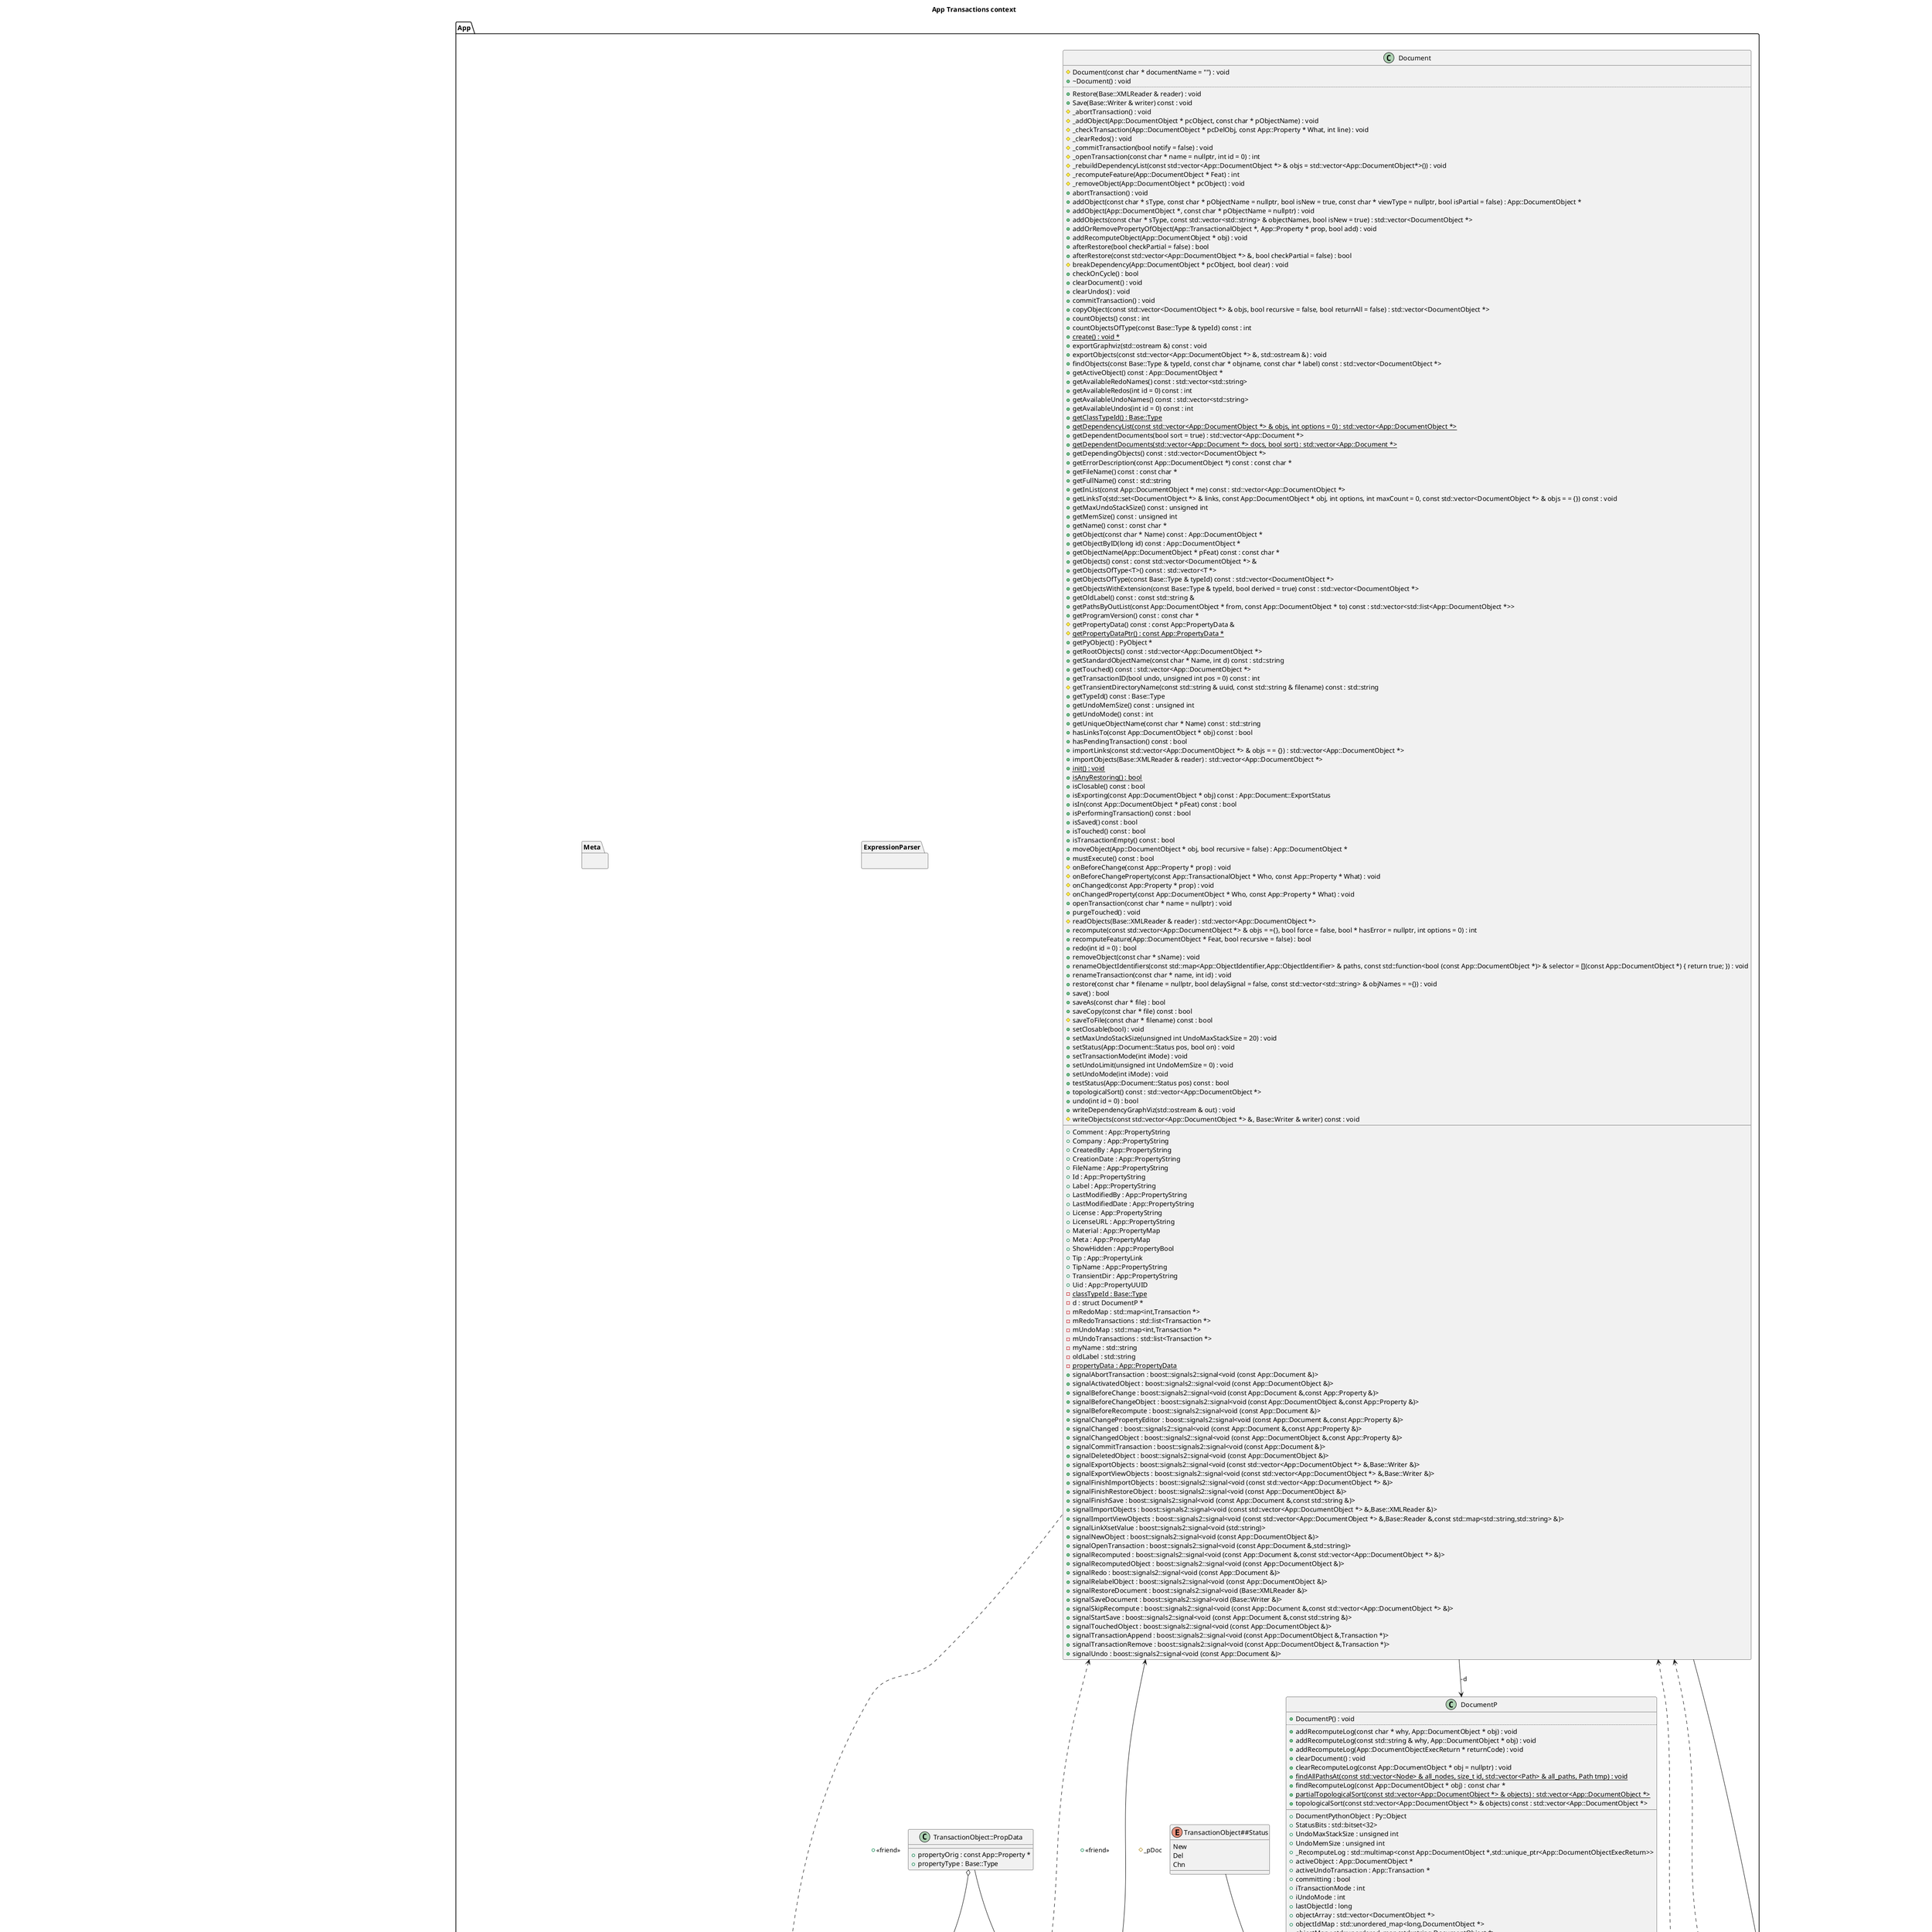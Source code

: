 @startuml
title App Transactions context
package [Base] as C_0000701777446892506059 {
class "Type" as C_0001299587473968259399
class C_0001299587473968259399 [[https://github.com/FreeCAD/FreeCAD/blob/f6708547a9bb3f71a4aaade12109f511a72c207c/src/Base/Type.h#L80{Type}]] {
+Type(const Base::Type & type) : void [[[https://github.com/FreeCAD/FreeCAD/blob/f6708547a9bb3f71a4aaade12109f511a72c207c/src/Base/Type.h#L84{Type}]]]
+Type() : void [[[https://github.com/FreeCAD/FreeCAD/blob/f6708547a9bb3f71a4aaade12109f511a72c207c/src/Base/Type.h#L85{Type}]]]
+~Type() : void [[[https://github.com/FreeCAD/FreeCAD/blob/f6708547a9bb3f71a4aaade12109f511a72c207c/src/Base/Type.h#L87{~Type}]]]
..
+operator=(const Base::Type type) : void [[[https://github.com/FreeCAD/FreeCAD/blob/f6708547a9bb3f71a4aaade12109f511a72c207c/src/Base/Type.h#L114{operator=}]]]
..
+operator!=(const Base::Type type) const : bool [[[https://github.com/FreeCAD/FreeCAD/blob/f6708547a9bb3f71a4aaade12109f511a72c207c/src/Base/Type.h#L116{operator!=}]]]
+operator<(const Base::Type type) const : bool [[[https://github.com/FreeCAD/FreeCAD/blob/f6708547a9bb3f71a4aaade12109f511a72c207c/src/Base/Type.h#L118{operator<}]]]
+operator<=(const Base::Type type) const : bool [[[https://github.com/FreeCAD/FreeCAD/blob/f6708547a9bb3f71a4aaade12109f511a72c207c/src/Base/Type.h#L119{operator<=}]]]
+operator==(const Base::Type type) const : bool [[[https://github.com/FreeCAD/FreeCAD/blob/f6708547a9bb3f71a4aaade12109f511a72c207c/src/Base/Type.h#L115{operator==}]]]
+operator>(const Base::Type type) const : bool [[[https://github.com/FreeCAD/FreeCAD/blob/f6708547a9bb3f71a4aaade12109f511a72c207c/src/Base/Type.h#L121{operator>}]]]
+operator>=(const Base::Type type) const : bool [[[https://github.com/FreeCAD/FreeCAD/blob/f6708547a9bb3f71a4aaade12109f511a72c207c/src/Base/Type.h#L120{operator>=}]]]
..
{static} +badType() : Base::Type [[[https://github.com/FreeCAD/FreeCAD/blob/f6708547a9bb3f71a4aaade12109f511a72c207c/src/Base/Type.h#L123{badType}]]]
+createInstance() : void * [[[https://github.com/FreeCAD/FreeCAD/blob/f6708547a9bb3f71a4aaade12109f511a72c207c/src/Base/Type.h#L90{createInstance}]]]
{static} +createInstanceByName(const char * TypeName, bool bLoadModule = false) : void * [[[https://github.com/FreeCAD/FreeCAD/blob/f6708547a9bb3f71a4aaade12109f511a72c207c/src/Base/Type.h#L92{createInstanceByName}]]]
{static} +createType(const Base::Type parent, const char * name, Base::Type::instantiationMethod method = nullptr) : const Base::Type [[[https://github.com/FreeCAD/FreeCAD/blob/f6708547a9bb3f71a4aaade12109f511a72c207c/src/Base/Type.h#L109{createType}]]]
{static} +destruct() : void [[[https://github.com/FreeCAD/FreeCAD/blob/f6708547a9bb3f71a4aaade12109f511a72c207c/src/Base/Type.h#L125{destruct}]]]
{static} +fromKey(unsigned int key) : Base::Type [[[https://github.com/FreeCAD/FreeCAD/blob/f6708547a9bb3f71a4aaade12109f511a72c207c/src/Base/Type.h#L98{fromKey}]]]
{static} +fromName(const char * name) : Base::Type [[[https://github.com/FreeCAD/FreeCAD/blob/f6708547a9bb3f71a4aaade12109f511a72c207c/src/Base/Type.h#L97{fromName}]]]
{static} +getAllDerivedFrom(const Base::Type type, std::vector<Type> & List) : int [[[https://github.com/FreeCAD/FreeCAD/blob/f6708547a9bb3f71a4aaade12109f511a72c207c/src/Base/Type.h#L103{getAllDerivedFrom}]]]
+getKey() const : unsigned int [[[https://github.com/FreeCAD/FreeCAD/blob/f6708547a9bb3f71a4aaade12109f511a72c207c/src/Base/Type.h#L111{getKey}]]]
{static} #getModuleName(const char * ClassName) : std::string [[[https://github.com/FreeCAD/FreeCAD/blob/f6708547a9bb3f71a4aaade12109f511a72c207c/src/Base/Type.h#L128{getModuleName}]]]
+getName() const : const char * [[[https://github.com/FreeCAD/FreeCAD/blob/f6708547a9bb3f71a4aaade12109f511a72c207c/src/Base/Type.h#L99{getName}]]]
{static} +getNumTypes() : int [[[https://github.com/FreeCAD/FreeCAD/blob/f6708547a9bb3f71a4aaade12109f511a72c207c/src/Base/Type.h#L107{getNumTypes}]]]
+getParent() const : const Base::Type [[[https://github.com/FreeCAD/FreeCAD/blob/f6708547a9bb3f71a4aaade12109f511a72c207c/src/Base/Type.h#L100{getParent}]]]
{static} +getTypeIfDerivedFrom(const char * name, const Base::Type parent, bool bLoadModule = false) : Base::Type [[[https://github.com/FreeCAD/FreeCAD/blob/f6708547a9bb3f71a4aaade12109f511a72c207c/src/Base/Type.h#L105{getTypeIfDerivedFrom}]]]
{static} +importModule(const char * TypeName) : void [[[https://github.com/FreeCAD/FreeCAD/blob/f6708547a9bb3f71a4aaade12109f511a72c207c/src/Base/Type.h#L93{importModule}]]]
{static} +init() : void [[[https://github.com/FreeCAD/FreeCAD/blob/f6708547a9bb3f71a4aaade12109f511a72c207c/src/Base/Type.h#L124{init}]]]
+isBad() const : bool [[[https://github.com/FreeCAD/FreeCAD/blob/f6708547a9bb3f71a4aaade12109f511a72c207c/src/Base/Type.h#L112{isBad}]]]
+isDerivedFrom(const Base::Type type) const : bool [[[https://github.com/FreeCAD/FreeCAD/blob/f6708547a9bb3f71a4aaade12109f511a72c207c/src/Base/Type.h#L101{isDerivedFrom}]]]
__
-index : unsigned int [[[https://github.com/FreeCAD/FreeCAD/blob/f6708547a9bb3f71a4aaade12109f511a72c207c/src/Base/Type.h#L134{index}]]]
{static} -loadModuleSet : std::set<std::string> [[[https://github.com/FreeCAD/FreeCAD/blob/f6708547a9bb3f71a4aaade12109f511a72c207c/src/Base/Type.h#L140{loadModuleSet}]]]
{static} -typedata : std::vector<TypeData *> [[[https://github.com/FreeCAD/FreeCAD/blob/f6708547a9bb3f71a4aaade12109f511a72c207c/src/Base/Type.h#L138{typedata}]]]
{static} -typemap : std::map<std::string,unsigned int> [[[https://github.com/FreeCAD/FreeCAD/blob/f6708547a9bb3f71a4aaade12109f511a72c207c/src/Base/Type.h#L137{typemap}]]]
}
abstract "Persistence" as C_0001441097518118859586
abstract C_0001441097518118859586 [[https://github.com/FreeCAD/FreeCAD/blob/f6708547a9bb3f71a4aaade12109f511a72c207c/src/Base/Persistence.h#L36{Persistence}]] {
{abstract} +Restore(Base::XMLReader &) = 0 : void [[[https://github.com/FreeCAD/FreeCAD/blob/f6708547a9bb3f71a4aaade12109f511a72c207c/src/Base/Persistence.h#L79{Restore}]]]
+RestoreDocFile(Base::Reader &) : void [[[https://github.com/FreeCAD/FreeCAD/blob/f6708547a9bb3f71a4aaade12109f511a72c207c/src/Base/Persistence.h#L143{RestoreDocFile}]]]
{abstract} +Save(Base::Writer &) const = 0 : void [[[https://github.com/FreeCAD/FreeCAD/blob/f6708547a9bb3f71a4aaade12109f511a72c207c/src/Base/Persistence.h#L63{Save}]]]
+SaveDocFile(Base::Writer &) const : void [[[https://github.com/FreeCAD/FreeCAD/blob/f6708547a9bb3f71a4aaade12109f511a72c207c/src/Base/Persistence.h#L113{SaveDocFile}]]]
{static} +create() : void * [[[https://github.com/FreeCAD/FreeCAD/blob/f6708547a9bb3f71a4aaade12109f511a72c207c/src/Base/Persistence.h#L39{create}]]]
+dumpToStream(std::ostream & stream, int compression) : void [[[https://github.com/FreeCAD/FreeCAD/blob/f6708547a9bb3f71a4aaade12109f511a72c207c/src/Base/Persistence.h#L148{dumpToStream}]]]
{static} +encodeAttribute(const std::string &) : std::string [[[https://github.com/FreeCAD/FreeCAD/blob/f6708547a9bb3f71a4aaade12109f511a72c207c/src/Base/Persistence.h#L145{encodeAttribute}]]]
{static} +getClassTypeId() : Base::Type [[[https://github.com/FreeCAD/FreeCAD/blob/f6708547a9bb3f71a4aaade12109f511a72c207c/src/Base/Persistence.h#L39{getClassTypeId}]]]
{abstract} +getMemSize() const = 0 : unsigned int [[[https://github.com/FreeCAD/FreeCAD/blob/f6708547a9bb3f71a4aaade12109f511a72c207c/src/Base/Persistence.h#L46{getMemSize}]]]
+getTypeId() const : Base::Type [[[https://github.com/FreeCAD/FreeCAD/blob/f6708547a9bb3f71a4aaade12109f511a72c207c/src/Base/Persistence.h#L39{getTypeId}]]]
{static} +init() : void [[[https://github.com/FreeCAD/FreeCAD/blob/f6708547a9bb3f71a4aaade12109f511a72c207c/src/Base/Persistence.h#L39{init}]]]
-restoreFinished() : void [[[https://github.com/FreeCAD/FreeCAD/blob/f6708547a9bb3f71a4aaade12109f511a72c207c/src/Base/Persistence.h#L159{restoreFinished}]]]
+restoreFromStream(std::istream & stream) : void [[[https://github.com/FreeCAD/FreeCAD/blob/f6708547a9bb3f71a4aaade12109f511a72c207c/src/Base/Persistence.h#L151{restoreFromStream}]]]
__
{static} -classTypeId : Base::Type [[[https://github.com/FreeCAD/FreeCAD/blob/f6708547a9bb3f71a4aaade12109f511a72c207c/src/Base/Persistence.h#L39{classTypeId}]]]
}
}
package [App] as C_0002285326295477687690 {
class "Document" as C_0002004200455966833299
class C_0002004200455966833299 [[https://github.com/FreeCAD/FreeCAD/blob/f6708547a9bb3f71a4aaade12109f511a72c207c/src/App/Document.h#L53{Document}]] {
#Document(const char * documentName = "") : void [[[https://github.com/FreeCAD/FreeCAD/blob/f6708547a9bb3f71a4aaade12109f511a72c207c/src/App/Document.h#L511{Document}]]]
+~Document() : void [[[https://github.com/FreeCAD/FreeCAD/blob/f6708547a9bb3f71a4aaade12109f511a72c207c/src/App/Document.h#L507{~Document}]]]
..
+Restore(Base::XMLReader & reader) : void [[[https://github.com/FreeCAD/FreeCAD/blob/f6708547a9bb3f71a4aaade12109f511a72c207c/src/App/Document.h#L232{Restore}]]]
+Save(Base::Writer & writer) const : void [[[https://github.com/FreeCAD/FreeCAD/blob/f6708547a9bb3f71a4aaade12109f511a72c207c/src/App/Document.h#L231{Save}]]]
#_abortTransaction() : void [[[https://github.com/FreeCAD/FreeCAD/blob/f6708547a9bb3f71a4aaade12109f511a72c207c/src/App/Document.h#L553{_abortTransaction}]]]
#_addObject(App::DocumentObject * pcObject, const char * pObjectName) : void [[[https://github.com/FreeCAD/FreeCAD/blob/f6708547a9bb3f71a4aaade12109f511a72c207c/src/App/Document.h#L514{_addObject}]]]
#_checkTransaction(App::DocumentObject * pcDelObj, const App::Property * What, int line) : void [[[https://github.com/FreeCAD/FreeCAD/blob/f6708547a9bb3f71a4aaade12109f511a72c207c/src/App/Document.h#L516{_checkTransaction}]]]
#_clearRedos() : void [[[https://github.com/FreeCAD/FreeCAD/blob/f6708547a9bb3f71a4aaade12109f511a72c207c/src/App/Document.h#L531{_clearRedos}]]]
#_commitTransaction(bool notify = false) : void [[[https://github.com/FreeCAD/FreeCAD/blob/f6708547a9bb3f71a4aaade12109f511a72c207c/src/App/Document.h#L551{_commitTransaction}]]]
#_openTransaction(const char * name = nullptr, int id = 0) : int [[[https://github.com/FreeCAD/FreeCAD/blob/f6708547a9bb3f71a4aaade12109f511a72c207c/src/App/Document.h#L549{_openTransaction}]]]
#_rebuildDependencyList(const std::vector<App::DocumentObject *> & objs = std::vector<App::DocumentObject*>()) : void [[[https://github.com/FreeCAD/FreeCAD/blob/f6708547a9bb3f71a4aaade12109f511a72c207c/src/App/Document.h#L534{_rebuildDependencyList}]]]
#_recomputeFeature(App::DocumentObject * Feat) : int [[[https://github.com/FreeCAD/FreeCAD/blob/f6708547a9bb3f71a4aaade12109f511a72c207c/src/App/Document.h#L530{_recomputeFeature}]]]
#_removeObject(App::DocumentObject * pcObject) : void [[[https://github.com/FreeCAD/FreeCAD/blob/f6708547a9bb3f71a4aaade12109f511a72c207c/src/App/Document.h#L513{_removeObject}]]]
+abortTransaction() : void [[[https://github.com/FreeCAD/FreeCAD/blob/f6708547a9bb3f71a4aaade12109f511a72c207c/src/App/Document.h#L388{abortTransaction}]]]
+addObject(const char * sType, const char * pObjectName = nullptr, bool isNew = true, const char * viewType = nullptr, bool isPartial = false) : App::DocumentObject * [[[https://github.com/FreeCAD/FreeCAD/blob/f6708547a9bb3f71a4aaade12109f511a72c207c/src/App/Document.h#L247{addObject}]]]
+addObject(App::DocumentObject *, const char * pObjectName = nullptr) : void [[[https://github.com/FreeCAD/FreeCAD/blob/f6708547a9bb3f71a4aaade12109f511a72c207c/src/App/Document.h#L265{addObject}]]]
+addObjects(const char * sType, const std::vector<std::string> & objectNames, bool isNew = true) : std::vector<DocumentObject *> [[[https://github.com/FreeCAD/FreeCAD/blob/f6708547a9bb3f71a4aaade12109f511a72c207c/src/App/Document.h#L255{addObjects}]]]
+addOrRemovePropertyOfObject(App::TransactionalObject *, App::Property * prop, bool add) : void [[[https://github.com/FreeCAD/FreeCAD/blob/f6708547a9bb3f71a4aaade12109f511a72c207c/src/App/Document.h#L421{addOrRemovePropertyOfObject}]]]
+addRecomputeObject(App::DocumentObject * obj) : void [[[https://github.com/FreeCAD/FreeCAD/blob/f6708547a9bb3f71a4aaade12109f511a72c207c/src/App/Document.h#L485{addRecomputeObject}]]]
+afterRestore(bool checkPartial = false) : bool [[[https://github.com/FreeCAD/FreeCAD/blob/f6708547a9bb3f71a4aaade12109f511a72c207c/src/App/Document.h#L190{afterRestore}]]]
+afterRestore(const std::vector<App::DocumentObject *> &, bool checkPartial = false) : bool [[[https://github.com/FreeCAD/FreeCAD/blob/f6708547a9bb3f71a4aaade12109f511a72c207c/src/App/Document.h#L191{afterRestore}]]]
#breakDependency(App::DocumentObject * pcObject, bool clear) : void [[[https://github.com/FreeCAD/FreeCAD/blob/f6708547a9bb3f71a4aaade12109f511a72c207c/src/App/Document.h#L517{breakDependency}]]]
+checkOnCycle() : bool [[[https://github.com/FreeCAD/FreeCAD/blob/f6708547a9bb3f71a4aaade12109f511a72c207c/src/App/Document.h#L429{checkOnCycle}]]]
+clearDocument() : void [[[https://github.com/FreeCAD/FreeCAD/blob/f6708547a9bb3f71a4aaade12109f511a72c207c/src/App/Document.h#L177{clearDocument}]]]
+clearUndos() : void [[[https://github.com/FreeCAD/FreeCAD/blob/f6708547a9bb3f71a4aaade12109f511a72c207c/src/App/Document.h#L405{clearUndos}]]]
+commitTransaction() : void [[[https://github.com/FreeCAD/FreeCAD/blob/f6708547a9bb3f71a4aaade12109f511a72c207c/src/App/Document.h#L386{commitTransaction}]]]
+copyObject(const std::vector<DocumentObject *> & objs, bool recursive = false, bool returnAll = false) : std::vector<DocumentObject *> [[[https://github.com/FreeCAD/FreeCAD/blob/f6708547a9bb3f71a4aaade12109f511a72c207c/src/App/Document.h#L279{copyObject}]]]
+countObjects() const : int [[[https://github.com/FreeCAD/FreeCAD/blob/f6708547a9bb3f71a4aaade12109f511a72c207c/src/App/Document.h#L315{countObjects}]]]
+countObjectsOfType(const Base::Type & typeId) const : int [[[https://github.com/FreeCAD/FreeCAD/blob/f6708547a9bb3f71a4aaade12109f511a72c207c/src/App/Document.h#L313{countObjectsOfType}]]]
{static} +create() : void * [[[https://github.com/FreeCAD/FreeCAD/blob/f6708547a9bb3f71a4aaade12109f511a72c207c/src/App/Document.h#L55{create}]]]
+exportGraphviz(std::ostream &) const : void [[[https://github.com/FreeCAD/FreeCAD/blob/f6708547a9bb3f71a4aaade12109f511a72c207c/src/App/Document.h#L198{exportGraphviz}]]]
+exportObjects(const std::vector<App::DocumentObject *> &, std::ostream &) : void [[[https://github.com/FreeCAD/FreeCAD/blob/f6708547a9bb3f71a4aaade12109f511a72c207c/src/App/Document.h#L197{exportObjects}]]]
+findObjects(const Base::Type & typeId, const char * objname, const char * label) const : std::vector<DocumentObject *> [[[https://github.com/FreeCAD/FreeCAD/blob/f6708547a9bb3f71a4aaade12109f511a72c207c/src/App/Document.h#L310{findObjects}]]]
+getActiveObject() const : App::DocumentObject * [[[https://github.com/FreeCAD/FreeCAD/blob/f6708547a9bb3f71a4aaade12109f511a72c207c/src/App/Document.h#L290{getActiveObject}]]]
+getAvailableRedoNames() const : std::vector<std::string> [[[https://github.com/FreeCAD/FreeCAD/blob/f6708547a9bb3f71a4aaade12109f511a72c207c/src/App/Document.h#L415{getAvailableRedoNames}]]]
+getAvailableRedos(int id = 0) const : int [[[https://github.com/FreeCAD/FreeCAD/blob/f6708547a9bb3f71a4aaade12109f511a72c207c/src/App/Document.h#L413{getAvailableRedos}]]]
+getAvailableUndoNames() const : std::vector<std::string> [[[https://github.com/FreeCAD/FreeCAD/blob/f6708547a9bb3f71a4aaade12109f511a72c207c/src/App/Document.h#L409{getAvailableUndoNames}]]]
+getAvailableUndos(int id = 0) const : int [[[https://github.com/FreeCAD/FreeCAD/blob/f6708547a9bb3f71a4aaade12109f511a72c207c/src/App/Document.h#L407{getAvailableUndos}]]]
{static} +getClassTypeId() : Base::Type [[[https://github.com/FreeCAD/FreeCAD/blob/f6708547a9bb3f71a4aaade12109f511a72c207c/src/App/Document.h#L55{getClassTypeId}]]]
{static} +getDependencyList(const std::vector<App::DocumentObject *> & objs, int options = 0) : std::vector<App::DocumentObject *> [[[https://github.com/FreeCAD/FreeCAD/blob/f6708547a9bb3f71a4aaade12109f511a72c207c/src/App/Document.h#L451{getDependencyList}]]]
+getDependentDocuments(bool sort = true) : std::vector<App::Document *> [[[https://github.com/FreeCAD/FreeCAD/blob/f6708547a9bb3f71a4aaade12109f511a72c207c/src/App/Document.h#L454{getDependentDocuments}]]]
{static} +getDependentDocuments(std::vector<App::Document *> docs, bool sort) : std::vector<App::Document *> [[[https://github.com/FreeCAD/FreeCAD/blob/f6708547a9bb3f71a4aaade12109f511a72c207c/src/App/Document.h#L455{getDependentDocuments}]]]
+getDependingObjects() const : std::vector<DocumentObject *> [[[https://github.com/FreeCAD/FreeCAD/blob/f6708547a9bb3f71a4aaade12109f511a72c207c/src/App/Document.h#L304{getDependingObjects}]]]
+getErrorDescription(const App::DocumentObject *) const : const char * [[[https://github.com/FreeCAD/FreeCAD/blob/f6708547a9bb3f71a4aaade12109f511a72c207c/src/App/Document.h#L343{getErrorDescription}]]]
+getFileName() const : const char * [[[https://github.com/FreeCAD/FreeCAD/blob/f6708547a9bb3f71a4aaade12109f511a72c207c/src/App/Document.h#L228{getFileName}]]]
+getFullName() const : std::string [[[https://github.com/FreeCAD/FreeCAD/blob/f6708547a9bb3f71a4aaade12109f511a72c207c/src/App/Document.h#L494{getFullName}]]]
+getInList(const App::DocumentObject * me) const : std::vector<App::DocumentObject *> [[[https://github.com/FreeCAD/FreeCAD/blob/f6708547a9bb3f71a4aaade12109f511a72c207c/src/App/Document.h#L431{getInList}]]]
+getLinksTo(std::set<DocumentObject *> & links, const App::DocumentObject * obj, int options, int maxCount = 0, const std::vector<DocumentObject *> & objs = = {}) const : void [[[https://github.com/FreeCAD/FreeCAD/blob/f6708547a9bb3f71a4aaade12109f511a72c207c/src/App/Document.h#L477{getLinksTo}]]]
+getMaxUndoStackSize() const : unsigned int [[[https://github.com/FreeCAD/FreeCAD/blob/f6708547a9bb3f71a4aaade12109f511a72c207c/src/App/Document.h#L403{getMaxUndoStackSize}]]]
+getMemSize() const : unsigned int [[[https://github.com/FreeCAD/FreeCAD/blob/f6708547a9bb3f71a4aaade12109f511a72c207c/src/App/Document.h#L235{getMemSize}]]]
+getName() const : const char * [[[https://github.com/FreeCAD/FreeCAD/blob/f6708547a9bb3f71a4aaade12109f511a72c207c/src/App/Document.h#L219{getName}]]]
+getObject(const char * Name) const : App::DocumentObject * [[[https://github.com/FreeCAD/FreeCAD/blob/f6708547a9bb3f71a4aaade12109f511a72c207c/src/App/Document.h#L292{getObject}]]]
+getObjectByID(long id) const : App::DocumentObject * [[[https://github.com/FreeCAD/FreeCAD/blob/f6708547a9bb3f71a4aaade12109f511a72c207c/src/App/Document.h#L294{getObjectByID}]]]
+getObjectName(App::DocumentObject * pFeat) const : const char * [[[https://github.com/FreeCAD/FreeCAD/blob/f6708547a9bb3f71a4aaade12109f511a72c207c/src/App/Document.h#L298{getObjectName}]]]
+getObjects() const : const std::vector<DocumentObject *> & [[[https://github.com/FreeCAD/FreeCAD/blob/f6708547a9bb3f71a4aaade12109f511a72c207c/src/App/Document.h#L306{getObjects}]]]
+getObjectsOfType<T>() const : std::vector<T *>
+getObjectsOfType(const Base::Type & typeId) const : std::vector<DocumentObject *> [[[https://github.com/FreeCAD/FreeCAD/blob/f6708547a9bb3f71a4aaade12109f511a72c207c/src/App/Document.h#L307{getObjectsOfType}]]]
+getObjectsWithExtension(const Base::Type & typeId, bool derived = true) const : std::vector<DocumentObject *> [[[https://github.com/FreeCAD/FreeCAD/blob/f6708547a9bb3f71a4aaade12109f511a72c207c/src/App/Document.h#L309{getObjectsWithExtension}]]]
+getOldLabel() const : const std::string & [[[https://github.com/FreeCAD/FreeCAD/blob/f6708547a9bb3f71a4aaade12109f511a72c207c/src/App/Document.h#L487{getOldLabel}]]]
+getPathsByOutList(const App::DocumentObject * from, const App::DocumentObject * to) const : std::vector<std::list<App::DocumentObject *>> [[[https://github.com/FreeCAD/FreeCAD/blob/f6708547a9bb3f71a4aaade12109f511a72c207c/src/App/Document.h#L464{getPathsByOutList}]]]
+getProgramVersion() const : const char * [[[https://github.com/FreeCAD/FreeCAD/blob/f6708547a9bb3f71a4aaade12109f511a72c207c/src/App/Document.h#L221{getProgramVersion}]]]
#getPropertyData() const : const App::PropertyData & [[[https://github.com/FreeCAD/FreeCAD/blob/f6708547a9bb3f71a4aaade12109f511a72c207c/src/App/Document.h#L55{getPropertyData}]]]
{static} #getPropertyDataPtr() : const App::PropertyData * [[[https://github.com/FreeCAD/FreeCAD/blob/f6708547a9bb3f71a4aaade12109f511a72c207c/src/App/Document.h#L55{getPropertyDataPtr}]]]
+getPyObject() : PyObject * [[[https://github.com/FreeCAD/FreeCAD/blob/f6708547a9bb3f71a4aaade12109f511a72c207c/src/App/Document.h#L492{getPyObject}]]]
+getRootObjects() const : std::vector<App::DocumentObject *> [[[https://github.com/FreeCAD/FreeCAD/blob/f6708547a9bb3f71a4aaade12109f511a72c207c/src/App/Document.h#L462{getRootObjects}]]]
+getStandardObjectName(const char * Name, int d) const : std::string [[[https://github.com/FreeCAD/FreeCAD/blob/f6708547a9bb3f71a4aaade12109f511a72c207c/src/App/Document.h#L302{getStandardObjectName}]]]
+getTouched() const : std::vector<App::DocumentObject *> [[[https://github.com/FreeCAD/FreeCAD/blob/f6708547a9bb3f71a4aaade12109f511a72c207c/src/App/Document.h#L328{getTouched}]]]
+getTransactionID(bool undo, unsigned int pos = 0) const : int [[[https://github.com/FreeCAD/FreeCAD/blob/f6708547a9bb3f71a4aaade12109f511a72c207c/src/App/Document.h#L392{getTransactionID}]]]
#getTransientDirectoryName(const std::string & uuid, const std::string & filename) const : std::string [[[https://github.com/FreeCAD/FreeCAD/blob/f6708547a9bb3f71a4aaade12109f511a72c207c/src/App/Document.h#L537{getTransientDirectoryName}]]]
+getTypeId() const : Base::Type [[[https://github.com/FreeCAD/FreeCAD/blob/f6708547a9bb3f71a4aaade12109f511a72c207c/src/App/Document.h#L55{getTypeId}]]]
+getUndoMemSize() const : unsigned int [[[https://github.com/FreeCAD/FreeCAD/blob/f6708547a9bb3f71a4aaade12109f511a72c207c/src/App/Document.h#L399{getUndoMemSize}]]]
+getUndoMode() const : int [[[https://github.com/FreeCAD/FreeCAD/blob/f6708547a9bb3f71a4aaade12109f511a72c207c/src/App/Document.h#L371{getUndoMode}]]]
+getUniqueObjectName(const char * Name) const : std::string [[[https://github.com/FreeCAD/FreeCAD/blob/f6708547a9bb3f71a4aaade12109f511a72c207c/src/App/Document.h#L300{getUniqueObjectName}]]]
+hasLinksTo(const App::DocumentObject * obj) const : bool [[[https://github.com/FreeCAD/FreeCAD/blob/f6708547a9bb3f71a4aaade12109f511a72c207c/src/App/Document.h#L482{hasLinksTo}]]]
+hasPendingTransaction() const : bool [[[https://github.com/FreeCAD/FreeCAD/blob/f6708547a9bb3f71a4aaade12109f511a72c207c/src/App/Document.h#L390{hasPendingTransaction}]]]
+importLinks(const std::vector<App::DocumentObject *> & objs = = {}) : std::vector<App::DocumentObject *> [[[https://github.com/FreeCAD/FreeCAD/blob/f6708547a9bb3f71a4aaade12109f511a72c207c/src/App/Document.h#L212{importLinks}]]]
+importObjects(Base::XMLReader & reader) : std::vector<App::DocumentObject *> [[[https://github.com/FreeCAD/FreeCAD/blob/f6708547a9bb3f71a4aaade12109f511a72c207c/src/App/Document.h#L199{importObjects}]]]
{static} +init() : void [[[https://github.com/FreeCAD/FreeCAD/blob/f6708547a9bb3f71a4aaade12109f511a72c207c/src/App/Document.h#L55{init}]]]
{static} +isAnyRestoring() : bool [[[https://github.com/FreeCAD/FreeCAD/blob/f6708547a9bb3f71a4aaade12109f511a72c207c/src/App/Document.h#L497{isAnyRestoring}]]]
+isClosable() const : bool [[[https://github.com/FreeCAD/FreeCAD/blob/f6708547a9bb3f71a4aaade12109f511a72c207c/src/App/Document.h#L332{isClosable}]]]
+isExporting(const App::DocumentObject * obj) const : App::Document::ExportStatus [[[https://github.com/FreeCAD/FreeCAD/blob/f6708547a9bb3f71a4aaade12109f511a72c207c/src/App/Document.h#L196{isExporting}]]]
+isIn(const App::DocumentObject * pFeat) const : bool [[[https://github.com/FreeCAD/FreeCAD/blob/f6708547a9bb3f71a4aaade12109f511a72c207c/src/App/Document.h#L296{isIn}]]]
+isPerformingTransaction() const : bool [[[https://github.com/FreeCAD/FreeCAD/blob/f6708547a9bb3f71a4aaade12109f511a72c207c/src/App/Document.h#L419{isPerformingTransaction}]]]
+isSaved() const : bool [[[https://github.com/FreeCAD/FreeCAD/blob/f6708547a9bb3f71a4aaade12109f511a72c207c/src/App/Document.h#L217{isSaved}]]]
+isTouched() const : bool [[[https://github.com/FreeCAD/FreeCAD/blob/f6708547a9bb3f71a4aaade12109f511a72c207c/src/App/Document.h#L324{isTouched}]]]
+isTransactionEmpty() const : bool [[[https://github.com/FreeCAD/FreeCAD/blob/f6708547a9bb3f71a4aaade12109f511a72c207c/src/App/Document.h#L395{isTransactionEmpty}]]]
+moveObject(App::DocumentObject * obj, bool recursive = false) : App::DocumentObject * [[[https://github.com/FreeCAD/FreeCAD/blob/f6708547a9bb3f71a4aaade12109f511a72c207c/src/App/Document.h#L288{moveObject}]]]
+mustExecute() const : bool [[[https://github.com/FreeCAD/FreeCAD/blob/f6708547a9bb3f71a4aaade12109f511a72c207c/src/App/Document.h#L326{mustExecute}]]]
#onBeforeChange(const App::Property * prop) : void [[[https://github.com/FreeCAD/FreeCAD/blob/f6708547a9bb3f71a4aaade12109f511a72c207c/src/App/Document.h#L522{onBeforeChange}]]]
#onBeforeChangeProperty(const App::TransactionalObject * Who, const App::Property * What) : void [[[https://github.com/FreeCAD/FreeCAD/blob/f6708547a9bb3f71a4aaade12109f511a72c207c/src/App/Document.h#L525{onBeforeChangeProperty}]]]
#onChanged(const App::Property * prop) : void [[[https://github.com/FreeCAD/FreeCAD/blob/f6708547a9bb3f71a4aaade12109f511a72c207c/src/App/Document.h#L523{onChanged}]]]
#onChangedProperty(const App::DocumentObject * Who, const App::Property * What) : void [[[https://github.com/FreeCAD/FreeCAD/blob/f6708547a9bb3f71a4aaade12109f511a72c207c/src/App/Document.h#L527{onChangedProperty}]]]
+openTransaction(const char * name = nullptr) : void [[[https://github.com/FreeCAD/FreeCAD/blob/f6708547a9bb3f71a4aaade12109f511a72c207c/src/App/Document.h#L382{openTransaction}]]]
+purgeTouched() : void [[[https://github.com/FreeCAD/FreeCAD/blob/f6708547a9bb3f71a4aaade12109f511a72c207c/src/App/Document.h#L322{purgeTouched}]]]
#readObjects(Base::XMLReader & reader) : std::vector<App::DocumentObject *> [[[https://github.com/FreeCAD/FreeCAD/blob/f6708547a9bb3f71a4aaade12109f511a72c207c/src/App/Document.h#L518{readObjects}]]]
+recompute(const std::vector<App::DocumentObject *> & objs = ={}, bool force = false, bool * hasError = nullptr, int options = 0) : int [[[https://github.com/FreeCAD/FreeCAD/blob/f6708547a9bb3f71a4aaade12109f511a72c207c/src/App/Document.h#L338{recompute}]]]
+recomputeFeature(App::DocumentObject * Feat, bool recursive = false) : bool [[[https://github.com/FreeCAD/FreeCAD/blob/f6708547a9bb3f71a4aaade12109f511a72c207c/src/App/Document.h#L341{recomputeFeature}]]]
+redo(int id = 0) : bool [[[https://github.com/FreeCAD/FreeCAD/blob/f6708547a9bb3f71a4aaade12109f511a72c207c/src/App/Document.h#L417{redo}]]]
+removeObject(const char * sName) : void [[[https://github.com/FreeCAD/FreeCAD/blob/f6708547a9bb3f71a4aaade12109f511a72c207c/src/App/Document.h#L257{removeObject}]]]
+renameObjectIdentifiers(const std::map<App::ObjectIdentifier,App::ObjectIdentifier> & paths, const std::function<bool (const App::DocumentObject *)> & selector = [](const App::DocumentObject *) { return true; }) : void [[[https://github.com/FreeCAD/FreeCAD/blob/f6708547a9bb3f71a4aaade12109f511a72c207c/src/App/Document.h#L490{renameObjectIdentifiers}]]]
+renameTransaction(const char * name, int id) : void [[[https://github.com/FreeCAD/FreeCAD/blob/f6708547a9bb3f71a4aaade12109f511a72c207c/src/App/Document.h#L384{renameTransaction}]]]
+restore(const char * filename = nullptr, bool delaySignal = false, const std::vector<std::string> & objNames = ={}) : void [[[https://github.com/FreeCAD/FreeCAD/blob/f6708547a9bb3f71a4aaade12109f511a72c207c/src/App/Document.h#L188{restore}]]]
+save() : bool [[[https://github.com/FreeCAD/FreeCAD/blob/f6708547a9bb3f71a4aaade12109f511a72c207c/src/App/Document.h#L184{save}]]]
+saveAs(const char * file) : bool [[[https://github.com/FreeCAD/FreeCAD/blob/f6708547a9bb3f71a4aaade12109f511a72c207c/src/App/Document.h#L185{saveAs}]]]
+saveCopy(const char * file) const : bool [[[https://github.com/FreeCAD/FreeCAD/blob/f6708547a9bb3f71a4aaade12109f511a72c207c/src/App/Document.h#L186{saveCopy}]]]
#saveToFile(const char * filename) const : bool [[[https://github.com/FreeCAD/FreeCAD/blob/f6708547a9bb3f71a4aaade12109f511a72c207c/src/App/Document.h#L520{saveToFile}]]]
+setClosable(bool) : void [[[https://github.com/FreeCAD/FreeCAD/blob/f6708547a9bb3f71a4aaade12109f511a72c207c/src/App/Document.h#L330{setClosable}]]]
+setMaxUndoStackSize(unsigned int UndoMaxStackSize = 20) : void [[[https://github.com/FreeCAD/FreeCAD/blob/f6708547a9bb3f71a4aaade12109f511a72c207c/src/App/Document.h#L401{setMaxUndoStackSize}]]]
+setStatus(App::Document::Status pos, bool on) : void [[[https://github.com/FreeCAD/FreeCAD/blob/f6708547a9bb3f71a4aaade12109f511a72c207c/src/App/Document.h#L347{setStatus}]]]
+setTransactionMode(int iMode) : void [[[https://github.com/FreeCAD/FreeCAD/blob/f6708547a9bb3f71a4aaade12109f511a72c207c/src/App/Document.h#L373{setTransactionMode}]]]
+setUndoLimit(unsigned int UndoMemSize = 0) : void [[[https://github.com/FreeCAD/FreeCAD/blob/f6708547a9bb3f71a4aaade12109f511a72c207c/src/App/Document.h#L397{setUndoLimit}]]]
+setUndoMode(int iMode) : void [[[https://github.com/FreeCAD/FreeCAD/blob/f6708547a9bb3f71a4aaade12109f511a72c207c/src/App/Document.h#L369{setUndoMode}]]]
+testStatus(App::Document::Status pos) const : bool [[[https://github.com/FreeCAD/FreeCAD/blob/f6708547a9bb3f71a4aaade12109f511a72c207c/src/App/Document.h#L345{testStatus}]]]
+topologicalSort() const : std::vector<App::DocumentObject *> [[[https://github.com/FreeCAD/FreeCAD/blob/f6708547a9bb3f71a4aaade12109f511a72c207c/src/App/Document.h#L460{topologicalSort}]]]
+undo(int id = 0) : bool [[[https://github.com/FreeCAD/FreeCAD/blob/f6708547a9bb3f71a4aaade12109f511a72c207c/src/App/Document.h#L411{undo}]]]
+writeDependencyGraphViz(std::ostream & out) : void [[[https://github.com/FreeCAD/FreeCAD/blob/f6708547a9bb3f71a4aaade12109f511a72c207c/src/App/Document.h#L427{writeDependencyGraphViz}]]]
#writeObjects(const std::vector<App::DocumentObject *> &, Base::Writer & writer) const : void [[[https://github.com/FreeCAD/FreeCAD/blob/f6708547a9bb3f71a4aaade12109f511a72c207c/src/App/Document.h#L519{writeObjects}]]]
__
+Comment : App::PropertyString [[[https://github.com/FreeCAD/FreeCAD/blob/f6708547a9bb3f71a4aaade12109f511a72c207c/src/App/Document.h#L89{Comment}]]]
+Company : App::PropertyString [[[https://github.com/FreeCAD/FreeCAD/blob/f6708547a9bb3f71a4aaade12109f511a72c207c/src/App/Document.h#L87{Company}]]]
+CreatedBy : App::PropertyString [[[https://github.com/FreeCAD/FreeCAD/blob/f6708547a9bb3f71a4aaade12109f511a72c207c/src/App/Document.h#L81{CreatedBy}]]]
+CreationDate : App::PropertyString [[[https://github.com/FreeCAD/FreeCAD/blob/f6708547a9bb3f71a4aaade12109f511a72c207c/src/App/Document.h#L82{CreationDate}]]]
+FileName : App::PropertyString [[[https://github.com/FreeCAD/FreeCAD/blob/f6708547a9bb3f71a4aaade12109f511a72c207c/src/App/Document.h#L79{FileName}]]]
+Id : App::PropertyString [[[https://github.com/FreeCAD/FreeCAD/blob/f6708547a9bb3f71a4aaade12109f511a72c207c/src/App/Document.h#L91{Id}]]]
+Label : App::PropertyString [[[https://github.com/FreeCAD/FreeCAD/blob/f6708547a9bb3f71a4aaade12109f511a72c207c/src/App/Document.h#L77{Label}]]]
+LastModifiedBy : App::PropertyString [[[https://github.com/FreeCAD/FreeCAD/blob/f6708547a9bb3f71a4aaade12109f511a72c207c/src/App/Document.h#L84{LastModifiedBy}]]]
+LastModifiedDate : App::PropertyString [[[https://github.com/FreeCAD/FreeCAD/blob/f6708547a9bb3f71a4aaade12109f511a72c207c/src/App/Document.h#L85{LastModifiedDate}]]]
+License : App::PropertyString [[[https://github.com/FreeCAD/FreeCAD/blob/f6708547a9bb3f71a4aaade12109f511a72c207c/src/App/Document.h#L95{License}]]]
+LicenseURL : App::PropertyString [[[https://github.com/FreeCAD/FreeCAD/blob/f6708547a9bb3f71a4aaade12109f511a72c207c/src/App/Document.h#L97{LicenseURL}]]]
+Material : App::PropertyMap [[[https://github.com/FreeCAD/FreeCAD/blob/f6708547a9bb3f71a4aaade12109f511a72c207c/src/App/Document.h#L101{Material}]]]
+Meta : App::PropertyMap [[[https://github.com/FreeCAD/FreeCAD/blob/f6708547a9bb3f71a4aaade12109f511a72c207c/src/App/Document.h#L99{Meta}]]]
+ShowHidden : App::PropertyBool [[[https://github.com/FreeCAD/FreeCAD/blob/f6708547a9bb3f71a4aaade12109f511a72c207c/src/App/Document.h#L109{ShowHidden}]]]
+Tip : App::PropertyLink [[[https://github.com/FreeCAD/FreeCAD/blob/f6708547a9bb3f71a4aaade12109f511a72c207c/src/App/Document.h#L105{Tip}]]]
+TipName : App::PropertyString [[[https://github.com/FreeCAD/FreeCAD/blob/f6708547a9bb3f71a4aaade12109f511a72c207c/src/App/Document.h#L107{TipName}]]]
+TransientDir : App::PropertyString [[[https://github.com/FreeCAD/FreeCAD/blob/f6708547a9bb3f71a4aaade12109f511a72c207c/src/App/Document.h#L103{TransientDir}]]]
+Uid : App::PropertyUUID [[[https://github.com/FreeCAD/FreeCAD/blob/f6708547a9bb3f71a4aaade12109f511a72c207c/src/App/Document.h#L93{Uid}]]]
{static} -classTypeId : Base::Type [[[https://github.com/FreeCAD/FreeCAD/blob/f6708547a9bb3f71a4aaade12109f511a72c207c/src/App/Document.h#L55{classTypeId}]]]
-d : struct DocumentP * [[[https://github.com/FreeCAD/FreeCAD/blob/f6708547a9bb3f71a4aaade12109f511a72c207c/src/App/Document.h#L562{d}]]]
-mRedoMap : std::map<int,Transaction *> [[[https://github.com/FreeCAD/FreeCAD/blob/f6708547a9bb3f71a4aaade12109f511a72c207c/src/App/Document.h#L560{mRedoMap}]]]
-mRedoTransactions : std::list<Transaction *> [[[https://github.com/FreeCAD/FreeCAD/blob/f6708547a9bb3f71a4aaade12109f511a72c207c/src/App/Document.h#L559{mRedoTransactions}]]]
-mUndoMap : std::map<int,Transaction *> [[[https://github.com/FreeCAD/FreeCAD/blob/f6708547a9bb3f71a4aaade12109f511a72c207c/src/App/Document.h#L558{mUndoMap}]]]
-mUndoTransactions : std::list<Transaction *> [[[https://github.com/FreeCAD/FreeCAD/blob/f6708547a9bb3f71a4aaade12109f511a72c207c/src/App/Document.h#L557{mUndoTransactions}]]]
-myName : std::string [[[https://github.com/FreeCAD/FreeCAD/blob/f6708547a9bb3f71a4aaade12109f511a72c207c/src/App/Document.h#L565{myName}]]]
-oldLabel : std::string [[[https://github.com/FreeCAD/FreeCAD/blob/f6708547a9bb3f71a4aaade12109f511a72c207c/src/App/Document.h#L564{oldLabel}]]]
{static} -propertyData : App::PropertyData [[[https://github.com/FreeCAD/FreeCAD/blob/f6708547a9bb3f71a4aaade12109f511a72c207c/src/App/Document.h#L55{propertyData}]]]
+signalAbortTransaction : boost::signals2::signal<void (const App::Document &)> [[[https://github.com/FreeCAD/FreeCAD/blob/f6708547a9bb3f71a4aaade12109f511a72c207c/src/App/Document.h#L169{signalAbortTransaction}]]]
+signalActivatedObject : boost::signals2::signal<void (const App::DocumentObject &)> [[[https://github.com/FreeCAD/FreeCAD/blob/f6708547a9bb3f71a4aaade12109f511a72c207c/src/App/Document.h#L132{signalActivatedObject}]]]
+signalBeforeChange : boost::signals2::signal<void (const App::Document &,const App::Property &)> [[[https://github.com/FreeCAD/FreeCAD/blob/f6708547a9bb3f71a4aaade12109f511a72c207c/src/App/Document.h#L115{signalBeforeChange}]]]
+signalBeforeChangeObject : boost::signals2::signal<void (const App::DocumentObject &,const App::Property &)> [[[https://github.com/FreeCAD/FreeCAD/blob/f6708547a9bb3f71a4aaade12109f511a72c207c/src/App/Document.h#L124{signalBeforeChangeObject}]]]
+signalBeforeRecompute : boost::signals2::signal<void (const App::Document &)> [[[https://github.com/FreeCAD/FreeCAD/blob/f6708547a9bb3f71a4aaade12109f511a72c207c/src/App/Document.h#L161{signalBeforeRecompute}]]]
+signalChangePropertyEditor : boost::signals2::signal<void (const App::Document &,const App::Property &)> [[[https://github.com/FreeCAD/FreeCAD/blob/f6708547a9bb3f71a4aaade12109f511a72c207c/src/App/Document.h#L172{signalChangePropertyEditor}]]]
+signalChanged : boost::signals2::signal<void (const App::Document &,const App::Property &)> [[[https://github.com/FreeCAD/FreeCAD/blob/f6708547a9bb3f71a4aaade12109f511a72c207c/src/App/Document.h#L117{signalChanged}]]]
+signalChangedObject : boost::signals2::signal<void (const App::DocumentObject &,const App::Property &)> [[[https://github.com/FreeCAD/FreeCAD/blob/f6708547a9bb3f71a4aaade12109f511a72c207c/src/App/Document.h#L126{signalChangedObject}]]]
+signalCommitTransaction : boost::signals2::signal<void (const App::Document &)> [[[https://github.com/FreeCAD/FreeCAD/blob/f6708547a9bb3f71a4aaade12109f511a72c207c/src/App/Document.h#L167{signalCommitTransaction}]]]
+signalDeletedObject : boost::signals2::signal<void (const App::DocumentObject &)> [[[https://github.com/FreeCAD/FreeCAD/blob/f6708547a9bb3f71a4aaade12109f511a72c207c/src/App/Document.h#L122{signalDeletedObject}]]]
+signalExportObjects : boost::signals2::signal<void (const std::vector<App::DocumentObject *> &,Base::Writer &)> [[[https://github.com/FreeCAD/FreeCAD/blob/f6708547a9bb3f71a4aaade12109f511a72c207c/src/App/Document.h#L149{signalExportObjects}]]]
+signalExportViewObjects : boost::signals2::signal<void (const std::vector<App::DocumentObject *> &,Base::Writer &)> [[[https://github.com/FreeCAD/FreeCAD/blob/f6708547a9bb3f71a4aaade12109f511a72c207c/src/App/Document.h#L151{signalExportViewObjects}]]]
+signalFinishImportObjects : boost::signals2::signal<void (const std::vector<App::DocumentObject *> &)> [[[https://github.com/FreeCAD/FreeCAD/blob/f6708547a9bb3f71a4aaade12109f511a72c207c/src/App/Document.h#L156{signalFinishImportObjects}]]]
+signalFinishRestoreObject : boost::signals2::signal<void (const App::DocumentObject &)> [[[https://github.com/FreeCAD/FreeCAD/blob/f6708547a9bb3f71a4aaade12109f511a72c207c/src/App/Document.h#L171{signalFinishRestoreObject}]]]
+signalFinishSave : boost::signals2::signal<void (const App::Document &,const std::string &)> [[[https://github.com/FreeCAD/FreeCAD/blob/f6708547a9bb3f71a4aaade12109f511a72c207c/src/App/Document.h#L160{signalFinishSave}]]]
+signalImportObjects : boost::signals2::signal<void (const std::vector<App::DocumentObject *> &,Base::XMLReader &)> [[[https://github.com/FreeCAD/FreeCAD/blob/f6708547a9bb3f71a4aaade12109f511a72c207c/src/App/Document.h#L153{signalImportObjects}]]]
+signalImportViewObjects : boost::signals2::signal<void (const std::vector<App::DocumentObject *> &,Base::Reader &,const std::map<std::string,std::string> &)> [[[https://github.com/FreeCAD/FreeCAD/blob/f6708547a9bb3f71a4aaade12109f511a72c207c/src/App/Document.h#L155{signalImportViewObjects}]]]
+signalLinkXsetValue : boost::signals2::signal<void (std::string)> [[[https://github.com/FreeCAD/FreeCAD/blob/f6708547a9bb3f71a4aaade12109f511a72c207c/src/App/Document.h#L174{signalLinkXsetValue}]]]
+signalNewObject : boost::signals2::signal<void (const App::DocumentObject &)> [[[https://github.com/FreeCAD/FreeCAD/blob/f6708547a9bb3f71a4aaade12109f511a72c207c/src/App/Document.h#L119{signalNewObject}]]]
+signalOpenTransaction : boost::signals2::signal<void (const App::Document &,std::string)> [[[https://github.com/FreeCAD/FreeCAD/blob/f6708547a9bb3f71a4aaade12109f511a72c207c/src/App/Document.h#L165{signalOpenTransaction}]]]
+signalRecomputed : boost::signals2::signal<void (const App::Document &,const std::vector<App::DocumentObject *> &)> [[[https://github.com/FreeCAD/FreeCAD/blob/f6708547a9bb3f71a4aaade12109f511a72c207c/src/App/Document.h#L162{signalRecomputed}]]]
+signalRecomputedObject : boost::signals2::signal<void (const App::DocumentObject &)> [[[https://github.com/FreeCAD/FreeCAD/blob/f6708547a9bb3f71a4aaade12109f511a72c207c/src/App/Document.h#L163{signalRecomputedObject}]]]
+signalRedo : boost::signals2::signal<void (const App::Document &)> [[[https://github.com/FreeCAD/FreeCAD/blob/f6708547a9bb3f71a4aaade12109f511a72c207c/src/App/Document.h#L140{signalRedo}]]]
+signalRelabelObject : boost::signals2::signal<void (const App::DocumentObject &)> [[[https://github.com/FreeCAD/FreeCAD/blob/f6708547a9bb3f71a4aaade12109f511a72c207c/src/App/Document.h#L130{signalRelabelObject}]]]
+signalRestoreDocument : boost::signals2::signal<void (Base::XMLReader &)> [[[https://github.com/FreeCAD/FreeCAD/blob/f6708547a9bb3f71a4aaade12109f511a72c207c/src/App/Document.h#L147{signalRestoreDocument}]]]
+signalSaveDocument : boost::signals2::signal<void (Base::Writer &)> [[[https://github.com/FreeCAD/FreeCAD/blob/f6708547a9bb3f71a4aaade12109f511a72c207c/src/App/Document.h#L146{signalSaveDocument}]]]
+signalSkipRecompute : boost::signals2::signal<void (const App::Document &,const std::vector<App::DocumentObject *> &)> [[[https://github.com/FreeCAD/FreeCAD/blob/f6708547a9bb3f71a4aaade12109f511a72c207c/src/App/Document.h#L170{signalSkipRecompute}]]]
+signalStartSave : boost::signals2::signal<void (const App::Document &,const std::string &)> [[[https://github.com/FreeCAD/FreeCAD/blob/f6708547a9bb3f71a4aaade12109f511a72c207c/src/App/Document.h#L158{signalStartSave}]]]
+signalTouchedObject : boost::signals2::signal<void (const App::DocumentObject &)> [[[https://github.com/FreeCAD/FreeCAD/blob/f6708547a9bb3f71a4aaade12109f511a72c207c/src/App/Document.h#L128{signalTouchedObject}]]]
+signalTransactionAppend : boost::signals2::signal<void (const App::DocumentObject &,Transaction *)> [[[https://github.com/FreeCAD/FreeCAD/blob/f6708547a9bb3f71a4aaade12109f511a72c207c/src/App/Document.h#L134{signalTransactionAppend}]]]
+signalTransactionRemove : boost::signals2::signal<void (const App::DocumentObject &,Transaction *)> [[[https://github.com/FreeCAD/FreeCAD/blob/f6708547a9bb3f71a4aaade12109f511a72c207c/src/App/Document.h#L136{signalTransactionRemove}]]]
+signalUndo : boost::signals2::signal<void (const App::Document &)> [[[https://github.com/FreeCAD/FreeCAD/blob/f6708547a9bb3f71a4aaade12109f511a72c207c/src/App/Document.h#L138{signalUndo}]]]
}
class "DocumentObject" as C_0001679842198945066576
class C_0001679842198945066576 [[https://github.com/FreeCAD/FreeCAD/blob/f6708547a9bb3f71a4aaade12109f511a72c207c/src/App/DocumentObject.h#L96{DocumentObject}]] {
+DocumentObject() : void [[[https://github.com/FreeCAD/FreeCAD/blob/f6708547a9bb3f71a4aaade12109f511a72c207c/src/App/DocumentObject.h#L132{DocumentObject}]]]
+~DocumentObject() : void [[[https://github.com/FreeCAD/FreeCAD/blob/f6708547a9bb3f71a4aaade12109f511a72c207c/src/App/DocumentObject.h#L133{~DocumentObject}]]]
..
+Save(Base::Writer & writer) const : void [[[https://github.com/FreeCAD/FreeCAD/blob/f6708547a9bb3f71a4aaade12109f511a72c207c/src/App/DocumentObject.h#L427{Save}]]]
+_addBackLink(App::DocumentObject *) : void [[[https://github.com/FreeCAD/FreeCAD/blob/f6708547a9bb3f71a4aaade12109f511a72c207c/src/App/DocumentObject.h#L274{_addBackLink}]]]
+_removeBackLink(App::DocumentObject *) : void [[[https://github.com/FreeCAD/FreeCAD/blob/f6708547a9bb3f71a4aaade12109f511a72c207c/src/App/DocumentObject.h#L272{_removeBackLink}]]]
+addDynamicProperty(const char * type, const char * name = nullptr, const char * group = nullptr, const char * doc = nullptr, short attr = 0, bool ro = false, bool hidden = false) : App::Property * [[[https://github.com/FreeCAD/FreeCAD/blob/f6708547a9bb3f71a4aaade12109f511a72c207c/src/App/DocumentObject.h#L447{addDynamicProperty}]]]
+adjustRelativeLinks(const std::set<App::DocumentObject *> & inList, std::set<App::DocumentObject *> * visited = nullptr) : bool [[[https://github.com/FreeCAD/FreeCAD/blob/f6708547a9bb3f71a4aaade12109f511a72c207c/src/App/DocumentObject.h#L529{adjustRelativeLinks}]]]
+allowDuplicateLabel() const : bool [[[https://github.com/FreeCAD/FreeCAD/blob/f6708547a9bb3f71a4aaade12109f511a72c207c/src/App/DocumentObject.h#L411{allowDuplicateLabel}]]]
+canLinkProperties() const : bool [[[https://github.com/FreeCAD/FreeCAD/blob/f6708547a9bb3f71a4aaade12109f511a72c207c/src/App/DocumentObject.h#L408{canLinkProperties}]]]
+canLoadPartial() const : int [[[https://github.com/FreeCAD/FreeCAD/blob/f6708547a9bb3f71a4aaade12109f511a72c207c/src/App/DocumentObject.h#L538{canLoadPartial}]]]
+clearExpression(const App::ObjectIdentifier & path) : void [[[https://github.com/FreeCAD/FreeCAD/blob/f6708547a9bb3f71a4aaade12109f511a72c207c/src/App/DocumentObject.h#L433{clearExpression}]]]
+clearOutListCache() const : void [[[https://github.com/FreeCAD/FreeCAD/blob/f6708547a9bb3f71a4aaade12109f511a72c207c/src/App/DocumentObject.h#L235{clearOutListCache}]]]
{static} +create() : void * [[[https://github.com/FreeCAD/FreeCAD/blob/f6708547a9bb3f71a4aaade12109f511a72c207c/src/App/DocumentObject.h#L98{create}]]]
+detachFromDocument() : const char * [[[https://github.com/FreeCAD/FreeCAD/blob/f6708547a9bb3f71a4aaade12109f511a72c207c/src/App/DocumentObject.h#L146{detachFromDocument}]]]
+enforceRecompute() : void [[[https://github.com/FreeCAD/FreeCAD/blob/f6708547a9bb3f71a4aaade12109f511a72c207c/src/App/DocumentObject.h#L158{enforceRecompute}]]]
#execute() : App::DocumentObjectExecReturn * [[[https://github.com/FreeCAD/FreeCAD/blob/f6708547a9bb3f71a4aaade12109f511a72c207c/src/App/DocumentObject.h#L577{execute}]]]
#executeExtensions() : App::DocumentObjectExecReturn * [[[https://github.com/FreeCAD/FreeCAD/blob/f6708547a9bb3f71a4aaade12109f511a72c207c/src/App/DocumentObject.h#L582{executeExtensions}]]]
{static} +getClassTypeId() : Base::Type [[[https://github.com/FreeCAD/FreeCAD/blob/f6708547a9bb3f71a4aaade12109f511a72c207c/src/App/DocumentObject.h#L98{getClassTypeId}]]]
+getDocument() const : App::Document * [[[https://github.com/FreeCAD/FreeCAD/blob/f6708547a9bb3f71a4aaade12109f511a72c207c/src/App/DocumentObject.h#L148{getDocument}]]]
+getExportName(bool forced = false) const : std::string [[[https://github.com/FreeCAD/FreeCAD/blob/f6708547a9bb3f71a4aaade12109f511a72c207c/src/App/DocumentObject.h#L140{getExportName}]]]
+getExpression(const App::ObjectIdentifier & path) const : const PropertyExpressionEngine::ExpressionInfo [[[https://github.com/FreeCAD/FreeCAD/blob/f6708547a9bb3f71a4aaade12109f511a72c207c/src/App/DocumentObject.h#L435{getExpression}]]]
+getFirstParent() const : App::DocumentObject * [[[https://github.com/FreeCAD/FreeCAD/blob/f6708547a9bb3f71a4aaade12109f511a72c207c/src/App/DocumentObject.h#L387{getFirstParent}]]]
+getFullLabel() const : std::string [[[https://github.com/FreeCAD/FreeCAD/blob/f6708547a9bb3f71a4aaade12109f511a72c207c/src/App/DocumentObject.h#L144{getFullLabel}]]]
+getFullName() const : std::string [[[https://github.com/FreeCAD/FreeCAD/blob/f6708547a9bb3f71a4aaade12109f511a72c207c/src/App/DocumentObject.h#L142{getFullName}]]]
+getGroup() const : App::DocumentObjectGroup * [[[https://github.com/FreeCAD/FreeCAD/blob/f6708547a9bb3f71a4aaade12109f511a72c207c/src/App/DocumentObject.h#L261{getGroup}]]]
+getID() const : long [[[https://github.com/FreeCAD/FreeCAD/blob/f6708547a9bb3f71a4aaade12109f511a72c207c/src/App/DocumentObject.h#L138{getID}]]]
+getInList() const : const std::vector<App::DocumentObject *> & [[[https://github.com/FreeCAD/FreeCAD/blob/f6708547a9bb3f71a4aaade12109f511a72c207c/src/App/DocumentObject.h#L242{getInList}]]]
+getInListEx(bool recursive) const : std::set<App::DocumentObject *> [[[https://github.com/FreeCAD/FreeCAD/blob/f6708547a9bb3f71a4aaade12109f511a72c207c/src/App/DocumentObject.h#L258{getInListEx}]]]
+getInListEx(std::set<App::DocumentObject *> & inSet, bool recursive, std::vector<App::DocumentObject *> * inList = nullptr) const : void [[[https://github.com/FreeCAD/FreeCAD/blob/f6708547a9bb3f71a4aaade12109f511a72c207c/src/App/DocumentObject.h#L253{getInListEx}]]]
+getInListRecursive() const : std::vector<App::DocumentObject *> [[[https://github.com/FreeCAD/FreeCAD/blob/f6708547a9bb3f71a4aaade12109f511a72c207c/src/App/DocumentObject.h#L245{getInListRecursive}]]]
+getLinkedObject(bool recurse = true, Base::Matrix4D * mat = nullptr, bool transform = false, int depth = 0) const : App::DocumentObject * [[[https://github.com/FreeCAD/FreeCAD/blob/f6708547a9bb3f71a4aaade12109f511a72c207c/src/App/DocumentObject.h#L404{getLinkedObject}]]]
+getNameInDocument() const : const char * [[[https://github.com/FreeCAD/FreeCAD/blob/f6708547a9bb3f71a4aaade12109f511a72c207c/src/App/DocumentObject.h#L136{getNameInDocument}]]]
+getOldLabel() const : const std::string & [[[https://github.com/FreeCAD/FreeCAD/blob/f6708547a9bb3f71a4aaade12109f511a72c207c/src/App/DocumentObject.h#L439{getOldLabel}]]]
+getOutList() const : const std::vector<App::DocumentObject *> & [[[https://github.com/FreeCAD/FreeCAD/blob/f6708547a9bb3f71a4aaade12109f511a72c207c/src/App/DocumentObject.h#L226{getOutList}]]]
+getOutList(int option) const : std::vector<App::DocumentObject *> [[[https://github.com/FreeCAD/FreeCAD/blob/f6708547a9bb3f71a4aaade12109f511a72c207c/src/App/DocumentObject.h#L227{getOutList}]]]
+getOutList(int option, std::vector<App::DocumentObject *> & res) const : void [[[https://github.com/FreeCAD/FreeCAD/blob/f6708547a9bb3f71a4aaade12109f511a72c207c/src/App/DocumentObject.h#L228{getOutList}]]]
+getOutListOfProperty(App::Property *) const : std::vector<App::DocumentObject *> [[[https://github.com/FreeCAD/FreeCAD/blob/f6708547a9bb3f71a4aaade12109f511a72c207c/src/App/DocumentObject.h#L231{getOutListOfProperty}]]]
+getOutListRecursive() const : std::vector<App::DocumentObject *> [[[https://github.com/FreeCAD/FreeCAD/blob/f6708547a9bb3f71a4aaade12109f511a72c207c/src/App/DocumentObject.h#L233{getOutListRecursive}]]]
+getParents(int depth = 0) const : std::vector<std::pair<App::DocumentObject *,std::string>> [[[https://github.com/FreeCAD/FreeCAD/blob/f6708547a9bb3f71a4aaade12109f511a72c207c/src/App/DocumentObject.h#L384{getParents}]]]
+getPathsByOutList(App::DocumentObject * to) const : std::vector<std::list<App::DocumentObject *>> [[[https://github.com/FreeCAD/FreeCAD/blob/f6708547a9bb3f71a4aaade12109f511a72c207c/src/App/DocumentObject.h#L237{getPathsByOutList}]]]
#getPropertyData() const : const App::PropertyData & [[[https://github.com/FreeCAD/FreeCAD/blob/f6708547a9bb3f71a4aaade12109f511a72c207c/src/App/DocumentObject.h#L98{getPropertyData}]]]
{static} #getPropertyDataPtr() : const App::PropertyData * [[[https://github.com/FreeCAD/FreeCAD/blob/f6708547a9bb3f71a4aaade12109f511a72c207c/src/App/DocumentObject.h#L98{getPropertyDataPtr}]]]
+getPyObject() : PyObject * [[[https://github.com/FreeCAD/FreeCAD/blob/f6708547a9bb3f71a4aaade12109f511a72c207c/src/App/DocumentObject.h#L322{getPyObject}]]]
+getStatus() const : unsigned long [[[https://github.com/FreeCAD/FreeCAD/blob/f6708547a9bb3f71a4aaade12109f511a72c207c/src/App/DocumentObject.h#L179{getStatus}]]]
+getStatusString() const : const char * [[[https://github.com/FreeCAD/FreeCAD/blob/f6708547a9bb3f71a4aaade12109f511a72c207c/src/App/DocumentObject.h#L313{getStatusString}]]]
+getSubObject(const char * subname, PyObject ** pyObj = nullptr, Base::Matrix4D * mat = nullptr, bool transform = true, int depth = 0) const : App::DocumentObject * [[[https://github.com/FreeCAD/FreeCAD/blob/f6708547a9bb3f71a4aaade12109f511a72c207c/src/App/DocumentObject.h#L352{getSubObject}]]]
+getSubObjectList(const char * subname) const : std::vector<DocumentObject *> [[[https://github.com/FreeCAD/FreeCAD/blob/f6708547a9bb3f71a4aaade12109f511a72c207c/src/App/DocumentObject.h#L356{getSubObjectList}]]]
+getSubObjects(int reason = 0) const : std::vector<std::string> [[[https://github.com/FreeCAD/FreeCAD/blob/f6708547a9bb3f71a4aaade12109f511a72c207c/src/App/DocumentObject.h#L381{getSubObjects}]]]
+getTypeId() const : Base::Type [[[https://github.com/FreeCAD/FreeCAD/blob/f6708547a9bb3f71a4aaade12109f511a72c207c/src/App/DocumentObject.h#L98{getTypeId}]]]
+getViewProviderName() const : const char * [[[https://github.com/FreeCAD/FreeCAD/blob/f6708547a9bb3f71a4aaade12109f511a72c207c/src/App/DocumentObject.h#L115{getViewProviderName}]]]
+getViewProviderNameOverride() const : const char * [[[https://github.com/FreeCAD/FreeCAD/blob/f6708547a9bb3f71a4aaade12109f511a72c207c/src/App/DocumentObject.h#L127{getViewProviderNameOverride}]]]
+getViewProviderNameStored() const : const char * [[[https://github.com/FreeCAD/FreeCAD/blob/f6708547a9bb3f71a4aaade12109f511a72c207c/src/App/DocumentObject.h#L441{getViewProviderNameStored}]]]
+hasChildElement() const : bool [[[https://github.com/FreeCAD/FreeCAD/blob/f6708547a9bb3f71a4aaade12109f511a72c207c/src/App/DocumentObject.h#L207{hasChildElement}]]]
{static} +hasHiddenMarker(const char * subname) : const char * [[[https://github.com/FreeCAD/FreeCAD/blob/f6708547a9bb3f71a4aaade12109f511a72c207c/src/App/DocumentObject.h#L565{hasHiddenMarker}]]]
{static} +hiddenMarker() : const std::string & [[[https://github.com/FreeCAD/FreeCAD/blob/f6708547a9bb3f71a4aaade12109f511a72c207c/src/App/DocumentObject.h#L563{hiddenMarker}]]]
{static} +init() : void [[[https://github.com/FreeCAD/FreeCAD/blob/f6708547a9bb3f71a4aaade12109f511a72c207c/src/App/DocumentObject.h#L98{init}]]]
+isAttachedToDocument() const : bool [[[https://github.com/FreeCAD/FreeCAD/blob/f6708547a9bb3f71a4aaade12109f511a72c207c/src/App/DocumentObject.h#L145{isAttachedToDocument}]]]
+isElementVisible(const char * element) const : int [[[https://github.com/FreeCAD/FreeCAD/blob/f6708547a9bb3f71a4aaade12109f511a72c207c/src/App/DocumentObject.h#L204{isElementVisible}]]]
+isError() const : bool [[[https://github.com/FreeCAD/FreeCAD/blob/f6708547a9bb3f71a4aaade12109f511a72c207c/src/App/DocumentObject.h#L168{isError}]]]
+isExporting() const : int [[[https://github.com/FreeCAD/FreeCAD/blob/f6708547a9bb3f71a4aaade12109f511a72c207c/src/App/DocumentObject.h#L184{isExporting}]]]
+isInInList(App::DocumentObject * objToTest) const : bool [[[https://github.com/FreeCAD/FreeCAD/blob/f6708547a9bb3f71a4aaade12109f511a72c207c/src/App/DocumentObject.h#L266{isInInList}]]]
+isInInListRecursive(App::DocumentObject * objToTest) const : bool [[[https://github.com/FreeCAD/FreeCAD/blob/f6708547a9bb3f71a4aaade12109f511a72c207c/src/App/DocumentObject.h#L264{isInInListRecursive}]]]
+isInOutList(App::DocumentObject * objToTest) const : bool [[[https://github.com/FreeCAD/FreeCAD/blob/f6708547a9bb3f71a4aaade12109f511a72c207c/src/App/DocumentObject.h#L270{isInOutList}]]]
+isInOutListRecursive(App::DocumentObject * objToTest) const : bool [[[https://github.com/FreeCAD/FreeCAD/blob/f6708547a9bb3f71a4aaade12109f511a72c207c/src/App/DocumentObject.h#L268{isInOutListRecursive}]]]
+isRecomputing() const : bool [[[https://github.com/FreeCAD/FreeCAD/blob/f6708547a9bb3f71a4aaade12109f511a72c207c/src/App/DocumentObject.h#L173{isRecomputing}]]]
+isRemoving() const : bool [[[https://github.com/FreeCAD/FreeCAD/blob/f6708547a9bb3f71a4aaade12109f511a72c207c/src/App/DocumentObject.h#L177{isRemoving}]]]
+isRestoring() const : bool [[[https://github.com/FreeCAD/FreeCAD/blob/f6708547a9bb3f71a4aaade12109f511a72c207c/src/App/DocumentObject.h#L175{isRestoring}]]]
+isTouched() const : bool [[[https://github.com/FreeCAD/FreeCAD/blob/f6708547a9bb3f71a4aaade12109f511a72c207c/src/App/DocumentObject.h#L156{isTouched}]]]
+isValid() const : bool [[[https://github.com/FreeCAD/FreeCAD/blob/f6708547a9bb3f71a4aaade12109f511a72c207c/src/App/DocumentObject.h#L169{isValid}]]]
+mustExecute() const : short [[[https://github.com/FreeCAD/FreeCAD/blob/f6708547a9bb3f71a4aaade12109f511a72c207c/src/App/DocumentObject.h#L304{mustExecute}]]]
+mustRecompute() const : bool [[[https://github.com/FreeCAD/FreeCAD/blob/f6708547a9bb3f71a4aaade12109f511a72c207c/src/App/DocumentObject.h#L160{mustRecompute}]]]
#onBeforeChange(const App::Property * prop) : void [[[https://github.com/FreeCAD/FreeCAD/blob/f6708547a9bb3f71a4aaade12109f511a72c207c/src/App/DocumentObject.h#L605{onBeforeChange}]]]
+onBeforeChangeLabel(std::string & newLabel) : void [[[https://github.com/FreeCAD/FreeCAD/blob/f6708547a9bb3f71a4aaade12109f511a72c207c/src/App/DocumentObject.h#L419{onBeforeChangeLabel}]]]
#onChanged(const App::Property * prop) : void [[[https://github.com/FreeCAD/FreeCAD/blob/f6708547a9bb3f71a4aaade12109f511a72c207c/src/App/DocumentObject.h#L607{onChanged}]]]
#onDocumentRestored() : void [[[https://github.com/FreeCAD/FreeCAD/blob/f6708547a9bb3f71a4aaade12109f511a72c207c/src/App/DocumentObject.h#L609{onDocumentRestored}]]]
+onLostLinkToObject(App::DocumentObject *) : void [[[https://github.com/FreeCAD/FreeCAD/blob/f6708547a9bb3f71a4aaade12109f511a72c207c/src/App/DocumentObject.h#L321{onLostLinkToObject}]]]
#onPropertyStatusChanged(const App::Property & prop, unsigned long oldStatus) : void [[[https://github.com/FreeCAD/FreeCAD/blob/f6708547a9bb3f71a4aaade12109f511a72c207c/src/App/DocumentObject.h#L620{onPropertyStatusChanged}]]]
#onSettingDocument() : void [[[https://github.com/FreeCAD/FreeCAD/blob/f6708547a9bb3f71a4aaade12109f511a72c207c/src/App/DocumentObject.h#L613{onSettingDocument}]]]
#onUndoRedoFinished() : void [[[https://github.com/FreeCAD/FreeCAD/blob/f6708547a9bb3f71a4aaade12109f511a72c207c/src/App/DocumentObject.h#L611{onUndoRedoFinished}]]]
+onUpdateElementReference(const App::Property *) : void [[[https://github.com/FreeCAD/FreeCAD/blob/f6708547a9bb3f71a4aaade12109f511a72c207c/src/App/DocumentObject.h#L540{onUpdateElementReference}]]]
-printInvalidLinks() const : void [[[https://github.com/FreeCAD/FreeCAD/blob/f6708547a9bb3f71a4aaade12109f511a72c207c/src/App/DocumentObject.h#L623{printInvalidLinks}]]]
+purgeError() : void [[[https://github.com/FreeCAD/FreeCAD/blob/f6708547a9bb3f71a4aaade12109f511a72c207c/src/App/DocumentObject.h#L171{purgeError}]]]
+purgeTouched() : void [[[https://github.com/FreeCAD/FreeCAD/blob/f6708547a9bb3f71a4aaade12109f511a72c207c/src/App/DocumentObject.h#L162{purgeTouched}]]]
#recompute() : App::DocumentObjectExecReturn * [[[https://github.com/FreeCAD/FreeCAD/blob/f6708547a9bb3f71a4aaade12109f511a72c207c/src/App/DocumentObject.h#L569{recompute}]]]
+recomputeFeature(bool recursive = false) : bool [[[https://github.com/FreeCAD/FreeCAD/blob/f6708547a9bb3f71a4aaade12109f511a72c207c/src/App/DocumentObject.h#L310{recomputeFeature}]]]
+redirectSubName(std::ostringstream & ss, App::DocumentObject * topParent, App::DocumentObject * child) const : bool [[[https://github.com/FreeCAD/FreeCAD/blob/f6708547a9bb3f71a4aaade12109f511a72c207c/src/App/DocumentObject.h#L555{redirectSubName}]]]
+removeDynamicProperty(const char * prop) : bool [[[https://github.com/FreeCAD/FreeCAD/blob/f6708547a9bb3f71a4aaade12109f511a72c207c/src/App/DocumentObject.h#L445{removeDynamicProperty}]]]
+renameObjectIdentifiers(const std::map<App::ObjectIdentifier,App::ObjectIdentifier> & paths) : void [[[https://github.com/FreeCAD/FreeCAD/blob/f6708547a9bb3f71a4aaade12109f511a72c207c/src/App/DocumentObject.h#L437{renameObjectIdentifiers}]]]
#resetError() : void [[[https://github.com/FreeCAD/FreeCAD/blob/f6708547a9bb3f71a4aaade12109f511a72c207c/src/App/DocumentObject.h#L601{resetError}]]]
+resolve(const char * subname, App::DocumentObject ** parent = nullptr, std::string * childName = nullptr, const char ** subElement = nullptr, PyObject ** pyObj = nullptr, Base::Matrix4D * mat = nullptr, bool transform = true, int depth = 0) const : App::DocumentObject * [[[https://github.com/FreeCAD/FreeCAD/blob/f6708547a9bb3f71a4aaade12109f511a72c207c/src/App/DocumentObject.h#L464{resolve}]]]
+resolveRelativeLink(std::string & subname, App::DocumentObject *& link, std::string & linkSub) const : App::DocumentObject * [[[https://github.com/FreeCAD/FreeCAD/blob/f6708547a9bb3f71a4aaade12109f511a72c207c/src/App/DocumentObject.h#L512{resolveRelativeLink}]]]
#setDocument(App::Document * doc) : void [[[https://github.com/FreeCAD/FreeCAD/blob/f6708547a9bb3f71a4aaade12109f511a72c207c/src/App/DocumentObject.h#L602{setDocument}]]]
+setElementVisible(const char * element, bool visible) : int [[[https://github.com/FreeCAD/FreeCAD/blob/f6708547a9bb3f71a4aaade12109f511a72c207c/src/App/DocumentObject.h#L197{setElementVisible}]]]
#setError() : void [[[https://github.com/FreeCAD/FreeCAD/blob/f6708547a9bb3f71a4aaade12109f511a72c207c/src/App/DocumentObject.h#L600{setError}]]]
+setExpression(const App::ObjectIdentifier & path, std::shared_ptr<App::Expression> expr) : void [[[https://github.com/FreeCAD/FreeCAD/blob/f6708547a9bb3f71a4aaade12109f511a72c207c/src/App/DocumentObject.h#L431{setExpression}]]]
+setStatus(App::ObjectStatus pos, bool on) : void [[[https://github.com/FreeCAD/FreeCAD/blob/f6708547a9bb3f71a4aaade12109f511a72c207c/src/App/DocumentObject.h#L181{setStatus}]]]
#setupObject() : void [[[https://github.com/FreeCAD/FreeCAD/blob/f6708547a9bb3f71a4aaade12109f511a72c207c/src/App/DocumentObject.h#L615{setupObject}]]]
+testIfLinkDAGCompatible(App::PropertyLinkSub & linkTo) const : bool [[[https://github.com/FreeCAD/FreeCAD/blob/f6708547a9bb3f71a4aaade12109f511a72c207c/src/App/DocumentObject.h#L290{testIfLinkDAGCompatible}]]]
+testIfLinkDAGCompatible(App::PropertyLinkSubList & linksTo) const : bool [[[https://github.com/FreeCAD/FreeCAD/blob/f6708547a9bb3f71a4aaade12109f511a72c207c/src/App/DocumentObject.h#L289{testIfLinkDAGCompatible}]]]
+testIfLinkDAGCompatible(const std::vector<DocumentObject *> & linksTo) const : bool [[[https://github.com/FreeCAD/FreeCAD/blob/f6708547a9bb3f71a4aaade12109f511a72c207c/src/App/DocumentObject.h#L288{testIfLinkDAGCompatible}]]]
+testIfLinkDAGCompatible(App::DocumentObject * linkTo) const : bool [[[https://github.com/FreeCAD/FreeCAD/blob/f6708547a9bb3f71a4aaade12109f511a72c207c/src/App/DocumentObject.h#L287{testIfLinkDAGCompatible}]]]
+testStatus(App::ObjectStatus pos) const : bool [[[https://github.com/FreeCAD/FreeCAD/blob/f6708547a9bb3f71a4aaade12109f511a72c207c/src/App/DocumentObject.h#L180{testStatus}]]]
+touch(bool noRecompute = false) : void [[[https://github.com/FreeCAD/FreeCAD/blob/f6708547a9bb3f71a4aaade12109f511a72c207c/src/App/DocumentObject.h#L154{touch}]]]
#unsetupObject() : void [[[https://github.com/FreeCAD/FreeCAD/blob/f6708547a9bb3f71a4aaade12109f511a72c207c/src/App/DocumentObject.h#L617{unsetupObject}]]]
__
+ExpressionEngine : App::PropertyExpressionEngine [[[https://github.com/FreeCAD/FreeCAD/blob/f6708547a9bb3f71a4aaade12109f511a72c207c/src/App/DocumentObject.h#L104{ExpressionEngine}]]]
+Label : App::PropertyString [[[https://github.com/FreeCAD/FreeCAD/blob/f6708547a9bb3f71a4aaade12109f511a72c207c/src/App/DocumentObject.h#L102{Label}]]]
+Label2 : App::PropertyString [[[https://github.com/FreeCAD/FreeCAD/blob/f6708547a9bb3f71a4aaade12109f511a72c207c/src/App/DocumentObject.h#L103{Label2}]]]
#PythonObject : Py::SmartPtr [[[https://github.com/FreeCAD/FreeCAD/blob/f6708547a9bb3f71a4aaade12109f511a72c207c/src/App/DocumentObject.h#L627{PythonObject}]]]
#StatusBits : std::bitset<32> [[[https://github.com/FreeCAD/FreeCAD/blob/f6708547a9bb3f71a4aaade12109f511a72c207c/src/App/DocumentObject.h#L598{StatusBits}]]]
{static} +StdReturn : App::DocumentObjectExecReturn * [[[https://github.com/FreeCAD/FreeCAD/blob/f6708547a9bb3f71a4aaade12109f511a72c207c/src/App/DocumentObject.h#L425{StdReturn}]]]
+Visibility : App::PropertyBool [[[https://github.com/FreeCAD/FreeCAD/blob/f6708547a9bb3f71a4aaade12109f511a72c207c/src/App/DocumentObject.h#L107{Visibility}]]]
-_Id : long [[[https://github.com/FreeCAD/FreeCAD/blob/f6708547a9bb3f71a4aaade12109f511a72c207c/src/App/DocumentObject.h#L642{_Id}]]]
-_inList : std::vector<App::DocumentObject *> [[[https://github.com/FreeCAD/FreeCAD/blob/f6708547a9bb3f71a4aaade12109f511a72c207c/src/App/DocumentObject.h#L647{_inList}]]]
-_outList : std::vector<App::DocumentObject *> [[[https://github.com/FreeCAD/FreeCAD/blob/f6708547a9bb3f71a4aaade12109f511a72c207c/src/App/DocumentObject.h#L648{_outList}]]]
-_outListCached : bool [[[https://github.com/FreeCAD/FreeCAD/blob/f6708547a9bb3f71a4aaade12109f511a72c207c/src/App/DocumentObject.h#L650{_outListCached}]]]
-_outListMap : std::unordered_map<const char *,App::DocumentObject *,CStringHasher,CStringHasher> [[[https://github.com/FreeCAD/FreeCAD/blob/f6708547a9bb3f71a4aaade12109f511a72c207c/src/App/DocumentObject.h#L649{_outListMap}]]]
#_pDoc : App::Document * [[[https://github.com/FreeCAD/FreeCAD/blob/f6708547a9bb3f71a4aaade12109f511a72c207c/src/App/DocumentObject.h#L629{_pDoc}]]]
-_pcViewProviderName : std::string [[[https://github.com/FreeCAD/FreeCAD/blob/f6708547a9bb3f71a4aaade12109f511a72c207c/src/App/DocumentObject.h#L639{_pcViewProviderName}]]]
{static} -classTypeId : Base::Type [[[https://github.com/FreeCAD/FreeCAD/blob/f6708547a9bb3f71a4aaade12109f511a72c207c/src/App/DocumentObject.h#L98{classTypeId}]]]
#oldLabel : std::string [[[https://github.com/FreeCAD/FreeCAD/blob/f6708547a9bb3f71a4aaade12109f511a72c207c/src/App/DocumentObject.h#L632{oldLabel}]]]
#pcNameInDocument : const std::string * [[[https://github.com/FreeCAD/FreeCAD/blob/f6708547a9bb3f71a4aaade12109f511a72c207c/src/App/DocumentObject.h#L635{pcNameInDocument}]]]
{static} -propertyData : App::PropertyData [[[https://github.com/FreeCAD/FreeCAD/blob/f6708547a9bb3f71a4aaade12109f511a72c207c/src/App/DocumentObject.h#L98{propertyData}]]]
+signalBeforeChange : boost::signals2::signal<void (const App::DocumentObject &,const App::Property &)> [[[https://github.com/FreeCAD/FreeCAD/blob/f6708547a9bb3f71a4aaade12109f511a72c207c/src/App/DocumentObject.h#L110{signalBeforeChange}]]]
+signalChanged : boost::signals2::signal<void (const App::DocumentObject &,const App::Property &)> [[[https://github.com/FreeCAD/FreeCAD/blob/f6708547a9bb3f71a4aaade12109f511a72c207c/src/App/DocumentObject.h#L112{signalChanged}]]]
}
class "TransactionObject" as C_0000857722991483443879
class C_0000857722991483443879 [[https://github.com/FreeCAD/FreeCAD/blob/f6708547a9bb3f71a4aaade12109f511a72c207c/src/App/TransactionalObject.h#L33{TransactionObject}]] {
+TransactionObject() : void [[[https://github.com/FreeCAD/FreeCAD/blob/f6708547a9bb3f71a4aaade12109f511a72c207c/src/App/Transactions.h#L112{TransactionObject}]]]
+~TransactionObject() : void [[[https://github.com/FreeCAD/FreeCAD/blob/f6708547a9bb3f71a4aaade12109f511a72c207c/src/App/Transactions.h#L114{~TransactionObject}]]]
..
+Restore(Base::XMLReader & reader) : void [[[https://github.com/FreeCAD/FreeCAD/blob/f6708547a9bb3f71a4aaade12109f511a72c207c/src/App/Transactions.h#L126{Restore}]]]
+Save(Base::Writer & writer) const : void [[[https://github.com/FreeCAD/FreeCAD/blob/f6708547a9bb3f71a4aaade12109f511a72c207c/src/App/Transactions.h#L124{Save}]]]
+addOrRemoveProperty(const App::Property * pcProp, bool add) : void [[[https://github.com/FreeCAD/FreeCAD/blob/f6708547a9bb3f71a4aaade12109f511a72c207c/src/App/Transactions.h#L121{addOrRemoveProperty}]]]
+applyChn(App::Document & Doc, App::TransactionalObject * pcObj, bool Forward) : void [[[https://github.com/FreeCAD/FreeCAD/blob/f6708547a9bb3f71a4aaade12109f511a72c207c/src/App/Transactions.h#L118{applyChn}]]]
+applyDel(App::Document & Doc, App::TransactionalObject * pcObj) : void [[[https://github.com/FreeCAD/FreeCAD/blob/f6708547a9bb3f71a4aaade12109f511a72c207c/src/App/Transactions.h#L117{applyDel}]]]
+applyNew(App::Document & Doc, App::TransactionalObject * pcObj) : void [[[https://github.com/FreeCAD/FreeCAD/blob/f6708547a9bb3f71a4aaade12109f511a72c207c/src/App/Transactions.h#L116{applyNew}]]]
{static} +create() : void * [[[https://github.com/FreeCAD/FreeCAD/blob/f6708547a9bb3f71a4aaade12109f511a72c207c/src/App/Transactions.h#L108{create}]]]
{static} +getClassTypeId() : Base::Type [[[https://github.com/FreeCAD/FreeCAD/blob/f6708547a9bb3f71a4aaade12109f511a72c207c/src/App/Transactions.h#L108{getClassTypeId}]]]
+getMemSize() const : unsigned int [[[https://github.com/FreeCAD/FreeCAD/blob/f6708547a9bb3f71a4aaade12109f511a72c207c/src/App/Transactions.h#L123{getMemSize}]]]
+getTypeId() const : Base::Type [[[https://github.com/FreeCAD/FreeCAD/blob/f6708547a9bb3f71a4aaade12109f511a72c207c/src/App/Transactions.h#L108{getTypeId}]]]
{static} +init() : void [[[https://github.com/FreeCAD/FreeCAD/blob/f6708547a9bb3f71a4aaade12109f511a72c207c/src/App/Transactions.h#L108{init}]]]
+setProperty(const App::Property * pcProp) : void [[[https://github.com/FreeCAD/FreeCAD/blob/f6708547a9bb3f71a4aaade12109f511a72c207c/src/App/Transactions.h#L120{setProperty}]]]
__
#_NameInDocument : std::string [[[https://github.com/FreeCAD/FreeCAD/blob/f6708547a9bb3f71a4aaade12109f511a72c207c/src/App/Transactions.h#L139{_NameInDocument}]]]
#_PropChangeMap : std::unordered_map<int64_t,PropData> [[[https://github.com/FreeCAD/FreeCAD/blob/f6708547a9bb3f71a4aaade12109f511a72c207c/src/App/Transactions.h#L137{_PropChangeMap}]]]
{static} -classTypeId : Base::Type [[[https://github.com/FreeCAD/FreeCAD/blob/f6708547a9bb3f71a4aaade12109f511a72c207c/src/App/Transactions.h#L108{classTypeId}]]]
#status : enum Status [[[https://github.com/FreeCAD/FreeCAD/blob/f6708547a9bb3f71a4aaade12109f511a72c207c/src/App/Transactions.h#L131{status}]]]
}
class "DocumentP" as C_0002199684089664103031
class C_0002199684089664103031 [[https://github.com/FreeCAD/FreeCAD/blob/f6708547a9bb3f71a4aaade12109f511a72c207c/src/App/Document.h#L562{DocumentP}]] {
+DocumentP() : void [[[https://github.com/FreeCAD/FreeCAD/blob/f6708547a9bb3f71a4aaade12109f511a72c207c/src/App/private/DocumentP.h#L85{DocumentP}]]]
..
+addRecomputeLog(const char * why, App::DocumentObject * obj) : void [[[https://github.com/FreeCAD/FreeCAD/blob/f6708547a9bb3f71a4aaade12109f511a72c207c/src/App/private/DocumentP.h#L87{addRecomputeLog}]]]
+addRecomputeLog(const std::string & why, App::DocumentObject * obj) : void [[[https://github.com/FreeCAD/FreeCAD/blob/f6708547a9bb3f71a4aaade12109f511a72c207c/src/App/private/DocumentP.h#L91{addRecomputeLog}]]]
+addRecomputeLog(App::DocumentObjectExecReturn * returnCode) : void [[[https://github.com/FreeCAD/FreeCAD/blob/f6708547a9bb3f71a4aaade12109f511a72c207c/src/App/private/DocumentP.h#L95{addRecomputeLog}]]]
+clearDocument() : void [[[https://github.com/FreeCAD/FreeCAD/blob/f6708547a9bb3f71a4aaade12109f511a72c207c/src/App/private/DocumentP.h#L111{clearDocument}]]]
+clearRecomputeLog(const App::DocumentObject * obj = nullptr) : void [[[https://github.com/FreeCAD/FreeCAD/blob/f6708547a9bb3f71a4aaade12109f511a72c207c/src/App/private/DocumentP.h#L104{clearRecomputeLog}]]]
{static} +findAllPathsAt(const std::vector<Node> & all_nodes, size_t id, std::vector<Path> & all_paths, Path tmp) : void [[[https://github.com/FreeCAD/FreeCAD/blob/f6708547a9bb3f71a4aaade12109f511a72c207c/src/App/private/DocumentP.h#L130{findAllPathsAt}]]]
+findRecomputeLog(const App::DocumentObject * obj) : const char * [[[https://github.com/FreeCAD/FreeCAD/blob/f6708547a9bb3f71a4aaade12109f511a72c207c/src/App/private/DocumentP.h#L122{findRecomputeLog}]]]
{static} +partialTopologicalSort(const std::vector<App::DocumentObject *> & objects) : std::vector<App::DocumentObject *> [[[https://github.com/FreeCAD/FreeCAD/blob/f6708547a9bb3f71a4aaade12109f511a72c207c/src/App/private/DocumentP.h#L135{partialTopologicalSort}]]]
+topologicalSort(const std::vector<App::DocumentObject *> & objects) const : std::vector<App::DocumentObject *> [[[https://github.com/FreeCAD/FreeCAD/blob/f6708547a9bb3f71a4aaade12109f511a72c207c/src/App/private/DocumentP.h#L133{topologicalSort}]]]
__
+DocumentPythonObject : Py::Object [[[https://github.com/FreeCAD/FreeCAD/blob/f6708547a9bb3f71a4aaade12109f511a72c207c/src/App/private/DocumentP.h#L66{DocumentPythonObject}]]]
+StatusBits : std::bitset<32> [[[https://github.com/FreeCAD/FreeCAD/blob/f6708547a9bb3f71a4aaade12109f511a72c207c/src/App/private/DocumentP.h#L72{StatusBits}]]]
+UndoMaxStackSize : unsigned int [[[https://github.com/FreeCAD/FreeCAD/blob/f6708547a9bb3f71a4aaade12109f511a72c207c/src/App/private/DocumentP.h#L75{UndoMaxStackSize}]]]
+UndoMemSize : unsigned int [[[https://github.com/FreeCAD/FreeCAD/blob/f6708547a9bb3f71a4aaade12109f511a72c207c/src/App/private/DocumentP.h#L74{UndoMemSize}]]]
+_RecomputeLog : std::multimap<const App::DocumentObject *,std::unique_ptr<App::DocumentObjectExecReturn>> [[[https://github.com/FreeCAD/FreeCAD/blob/f6708547a9bb3f71a4aaade12109f511a72c207c/src/App/private/DocumentP.h#L83{_RecomputeLog}]]]
+activeObject : App::DocumentObject * [[[https://github.com/FreeCAD/FreeCAD/blob/f6708547a9bb3f71a4aaade12109f511a72c207c/src/App/private/DocumentP.h#L63{activeObject}]]]
+activeUndoTransaction : App::Transaction * [[[https://github.com/FreeCAD/FreeCAD/blob/f6708547a9bb3f71a4aaade12109f511a72c207c/src/App/private/DocumentP.h#L64{activeUndoTransaction}]]]
+committing : bool [[[https://github.com/FreeCAD/FreeCAD/blob/f6708547a9bb3f71a4aaade12109f511a72c207c/src/App/private/DocumentP.h#L70{committing}]]]
+iTransactionMode : int [[[https://github.com/FreeCAD/FreeCAD/blob/f6708547a9bb3f71a4aaade12109f511a72c207c/src/App/private/DocumentP.h#L67{iTransactionMode}]]]
+iUndoMode : int [[[https://github.com/FreeCAD/FreeCAD/blob/f6708547a9bb3f71a4aaade12109f511a72c207c/src/App/private/DocumentP.h#L73{iUndoMode}]]]
+lastObjectId : long [[[https://github.com/FreeCAD/FreeCAD/blob/f6708547a9bb3f71a4aaade12109f511a72c207c/src/App/private/DocumentP.h#L62{lastObjectId}]]]
+objectArray : std::vector<DocumentObject *> [[[https://github.com/FreeCAD/FreeCAD/blob/f6708547a9bb3f71a4aaade12109f511a72c207c/src/App/private/DocumentP.h#L56{objectArray}]]]
+objectIdMap : std::unordered_map<long,DocumentObject *> [[[https://github.com/FreeCAD/FreeCAD/blob/f6708547a9bb3f71a4aaade12109f511a72c207c/src/App/private/DocumentP.h#L59{objectIdMap}]]]
+objectMap : std::unordered_map<std::string,DocumentObject *> [[[https://github.com/FreeCAD/FreeCAD/blob/f6708547a9bb3f71a4aaade12109f511a72c207c/src/App/private/DocumentP.h#L58{objectMap}]]]
+opentransaction : bool [[[https://github.com/FreeCAD/FreeCAD/blob/f6708547a9bb3f71a4aaade12109f511a72c207c/src/App/private/DocumentP.h#L71{opentransaction}]]]
+partialLoadObjects : std::unordered_map<std::string,bool> [[[https://github.com/FreeCAD/FreeCAD/blob/f6708547a9bb3f71a4aaade12109f511a72c207c/src/App/private/DocumentP.h#L60{partialLoadObjects}]]]
+pendingRemove : std::vector<DocumentObjectT> [[[https://github.com/FreeCAD/FreeCAD/blob/f6708547a9bb3f71a4aaade12109f511a72c207c/src/App/private/DocumentP.h#L61{pendingRemove}]]]
+programVersion : std::string [[[https://github.com/FreeCAD/FreeCAD/blob/f6708547a9bb3f71a4aaade12109f511a72c207c/src/App/private/DocumentP.h#L76{programVersion}]]]
+rollback : bool [[[https://github.com/FreeCAD/FreeCAD/blob/f6708547a9bb3f71a4aaade12109f511a72c207c/src/App/private/DocumentP.h#L68{rollback}]]]
+touchedObjs : std::unordered_set<App::DocumentObject *> [[[https://github.com/FreeCAD/FreeCAD/blob/f6708547a9bb3f71a4aaade12109f511a72c207c/src/App/private/DocumentP.h#L57{touchedObjs}]]]
+undoing : bool [[[https://github.com/FreeCAD/FreeCAD/blob/f6708547a9bb3f71a4aaade12109f511a72c207c/src/App/private/DocumentP.h#L69{undoing}]]]
}
class "Transaction" as C_0002288751117988592541
class C_0002288751117988592541 [[https://github.com/FreeCAD/FreeCAD/blob/f6708547a9bb3f71a4aaade12109f511a72c207c/src/App/Document.h#L46{Transaction}]] {
+Transaction(int id = 0) : void [[[https://github.com/FreeCAD/FreeCAD/blob/f6708547a9bb3f71a4aaade12109f511a72c207c/src/App/Transactions.h#L58{Transaction}]]]
+~Transaction() : void [[[https://github.com/FreeCAD/FreeCAD/blob/f6708547a9bb3f71a4aaade12109f511a72c207c/src/App/Transactions.h#L60{~Transaction}]]]
..
+Restore(Base::XMLReader & reader) : void [[[https://github.com/FreeCAD/FreeCAD/blob/f6708547a9bb3f71a4aaade12109f511a72c207c/src/App/Transactions.h#L71{Restore}]]]
+Save(Base::Writer & writer) const : void [[[https://github.com/FreeCAD/FreeCAD/blob/f6708547a9bb3f71a4aaade12109f511a72c207c/src/App/Transactions.h#L69{Save}]]]
+addObjectChange(const App::TransactionalObject * Obj, const App::Property * Prop) : void [[[https://github.com/FreeCAD/FreeCAD/blob/f6708547a9bb3f71a4aaade12109f511a72c207c/src/App/Transactions.h#L88{addObjectChange}]]]
+addObjectDel(const App::TransactionalObject * Obj) : void [[[https://github.com/FreeCAD/FreeCAD/blob/f6708547a9bb3f71a4aaade12109f511a72c207c/src/App/Transactions.h#L87{addObjectDel}]]]
+addObjectNew(App::TransactionalObject * Obj) : void [[[https://github.com/FreeCAD/FreeCAD/blob/f6708547a9bb3f71a4aaade12109f511a72c207c/src/App/Transactions.h#L86{addObjectNew}]]]
+addOrRemoveProperty(App::TransactionalObject * Obj, const App::Property * pcProp, bool add) : void [[[https://github.com/FreeCAD/FreeCAD/blob/f6708547a9bb3f71a4aaade12109f511a72c207c/src/App/Transactions.h#L84{addOrRemoveProperty}]]]
+apply(App::Document & Doc, bool forward) : void [[[https://github.com/FreeCAD/FreeCAD/blob/f6708547a9bb3f71a4aaade12109f511a72c207c/src/App/Transactions.h#L63{apply}]]]
{static} +create() : void * [[[https://github.com/FreeCAD/FreeCAD/blob/f6708547a9bb3f71a4aaade12109f511a72c207c/src/App/Transactions.h#L47{create}]]]
{static} +getClassTypeId() : Base::Type [[[https://github.com/FreeCAD/FreeCAD/blob/f6708547a9bb3f71a4aaade12109f511a72c207c/src/App/Transactions.h#L47{getClassTypeId}]]]
+getID() const : int [[[https://github.com/FreeCAD/FreeCAD/blob/f6708547a9bb3f71a4aaade12109f511a72c207c/src/App/Transactions.h#L74{getID}]]]
{static} +getLastID() : int [[[https://github.com/FreeCAD/FreeCAD/blob/f6708547a9bb3f71a4aaade12109f511a72c207c/src/App/Transactions.h#L78{getLastID}]]]
+getMemSize() const : unsigned int [[[https://github.com/FreeCAD/FreeCAD/blob/f6708547a9bb3f71a4aaade12109f511a72c207c/src/App/Transactions.h#L68{getMemSize}]]]
{static} +getNewID() : int [[[https://github.com/FreeCAD/FreeCAD/blob/f6708547a9bb3f71a4aaade12109f511a72c207c/src/App/Transactions.h#L77{getNewID}]]]
+getTypeId() const : Base::Type [[[https://github.com/FreeCAD/FreeCAD/blob/f6708547a9bb3f71a4aaade12109f511a72c207c/src/App/Transactions.h#L47{getTypeId}]]]
+hasObject(const App::TransactionalObject * Obj) const : bool [[[https://github.com/FreeCAD/FreeCAD/blob/f6708547a9bb3f71a4aaade12109f511a72c207c/src/App/Transactions.h#L83{hasObject}]]]
{static} +init() : void [[[https://github.com/FreeCAD/FreeCAD/blob/f6708547a9bb3f71a4aaade12109f511a72c207c/src/App/Transactions.h#L47{init}]]]
+isEmpty() const : bool [[[https://github.com/FreeCAD/FreeCAD/blob/f6708547a9bb3f71a4aaade12109f511a72c207c/src/App/Transactions.h#L81{isEmpty}]]]
__
+Name : std::string [[[https://github.com/FreeCAD/FreeCAD/blob/f6708547a9bb3f71a4aaade12109f511a72c207c/src/App/Transactions.h#L66{Name}]]]
-_Objects : bmi::multi_index_container<Info,bmi::indexed_by<bmi::sequenced<>,bmi::hashed_unique<bmi::member<Info,const TransactionalObject *,&Info::first>>>> [[[https://github.com/FreeCAD/FreeCAD/blob/f6708547a9bb3f71a4aaade12109f511a72c207c/src/App/Transactions.h#L101{_Objects}]]]
{static} -classTypeId : Base::Type [[[https://github.com/FreeCAD/FreeCAD/blob/f6708547a9bb3f71a4aaade12109f511a72c207c/src/App/Transactions.h#L47{classTypeId}]]]
-transID : int [[[https://github.com/FreeCAD/FreeCAD/blob/f6708547a9bb3f71a4aaade12109f511a72c207c/src/App/Transactions.h#L91{transID}]]]
}
package [ExpressionParser] as C_0000905861183269213715 {
}
enum "TransactionObject##Status" as C_0000843074511493489312
enum C_0000843074511493489312 [[https://github.com/FreeCAD/FreeCAD/blob/f6708547a9bb3f71a4aaade12109f511a72c207c/src/App/Transactions.h#L131{TransactionObject##Status}]] {
New
Del
Chn
}
class "TransactionObject::PropData" as C_0000223088834630531000
class C_0000223088834630531000 [[https://github.com/FreeCAD/FreeCAD/blob/f6708547a9bb3f71a4aaade12109f511a72c207c/src/App/Transactions.h#L133{TransactionObject##PropData}]] {
__
+propertyOrig : const App::Property * [[[https://github.com/FreeCAD/FreeCAD/blob/f6708547a9bb3f71a4aaade12109f511a72c207c/src/App/Transactions.h#L135{propertyOrig}]]]
+propertyType : Base::Type [[[https://github.com/FreeCAD/FreeCAD/blob/f6708547a9bb3f71a4aaade12109f511a72c207c/src/App/Transactions.h#L134{propertyType}]]]
}
class "TransactionDocumentObject" as C_0001377766662143937768
class C_0001377766662143937768 [[https://github.com/FreeCAD/FreeCAD/blob/f6708547a9bb3f71a4aaade12109f511a72c207c/src/App/Transactions.h#L144{TransactionDocumentObject}]] {
+TransactionDocumentObject() : void [[[https://github.com/FreeCAD/FreeCAD/blob/f6708547a9bb3f71a4aaade12109f511a72c207c/src/App/Transactions.h#L150{TransactionDocumentObject}]]]
+~TransactionDocumentObject() : void [[[https://github.com/FreeCAD/FreeCAD/blob/f6708547a9bb3f71a4aaade12109f511a72c207c/src/App/Transactions.h#L152{~TransactionDocumentObject}]]]
..
+applyDel(App::Document & Doc, App::TransactionalObject * pcObj) : void [[[https://github.com/FreeCAD/FreeCAD/blob/f6708547a9bb3f71a4aaade12109f511a72c207c/src/App/Transactions.h#L155{applyDel}]]]
+applyNew(App::Document & Doc, App::TransactionalObject * pcObj) : void [[[https://github.com/FreeCAD/FreeCAD/blob/f6708547a9bb3f71a4aaade12109f511a72c207c/src/App/Transactions.h#L154{applyNew}]]]
{static} +create() : void * [[[https://github.com/FreeCAD/FreeCAD/blob/f6708547a9bb3f71a4aaade12109f511a72c207c/src/App/Transactions.h#L146{create}]]]
{static} +getClassTypeId() : Base::Type [[[https://github.com/FreeCAD/FreeCAD/blob/f6708547a9bb3f71a4aaade12109f511a72c207c/src/App/Transactions.h#L146{getClassTypeId}]]]
+getTypeId() const : Base::Type [[[https://github.com/FreeCAD/FreeCAD/blob/f6708547a9bb3f71a4aaade12109f511a72c207c/src/App/Transactions.h#L146{getTypeId}]]]
{static} +init() : void [[[https://github.com/FreeCAD/FreeCAD/blob/f6708547a9bb3f71a4aaade12109f511a72c207c/src/App/Transactions.h#L146{init}]]]
__
{static} -classTypeId : Base::Type [[[https://github.com/FreeCAD/FreeCAD/blob/f6708547a9bb3f71a4aaade12109f511a72c207c/src/App/Transactions.h#L146{classTypeId}]]]
}
package [Meta] as C_0002283864520314866053 {
}
}
C_0001441097518118859586 --> C_0001299587473968259399 : -classTypeId
C_0002004200455966833299 --> C_0002199684089664103031 : -d
C_0002004200455966833299 --> C_0001299587473968259399 : -classTypeId
C_0002004200455966833299 <.. C_0001377766662143937768 : +<<friend>>
C_0002004200455966833299 <.. C_0002288751117988592541 : +<<friend>>
C_0002004200455966833299 <.. C_0001679842198945066576 : +<<friend>>
C_0001679842198945066576 --> C_0002004200455966833299 : #_pDoc
C_0001679842198945066576 --> C_0001299587473968259399 : -classTypeId
C_0001679842198945066576 <.. C_0002288751117988592541 : +<<friend>>
C_0001679842198945066576 <.. C_0002004200455966833299 : +<<friend>>
C_0000857722991483443879 --> C_0001299587473968259399 : -classTypeId
C_0000857722991483443879 <.. C_0002288751117988592541 : +<<friend>>
C_0001441097518118859586 <|-- C_0000857722991483443879
C_0002199684089664103031 --> C_0001679842198945066576 : +activeObject
C_0002199684089664103031 --> C_0002288751117988592541 : +activeUndoTransaction
C_0002288751117988592541 --> C_0001299587473968259399 : -classTypeId
C_0001441097518118859586 <|-- C_0002288751117988592541
C_0000843074511493489312 --+ C_0000857722991483443879
C_0000223088834630531000 --+ C_0000857722991483443879
C_0000223088834630531000 o-- C_0001299587473968259399 : +propertyType
C_0001377766662143937768 --> C_0001299587473968259399 : -classTypeId
C_0000857722991483443879 <|-- C_0001377766662143937768

'Generated with clang-uml, version 0.4.0-14-g26abb71
'LLVM version Ubuntu clang version 15.0.7
@enduml
